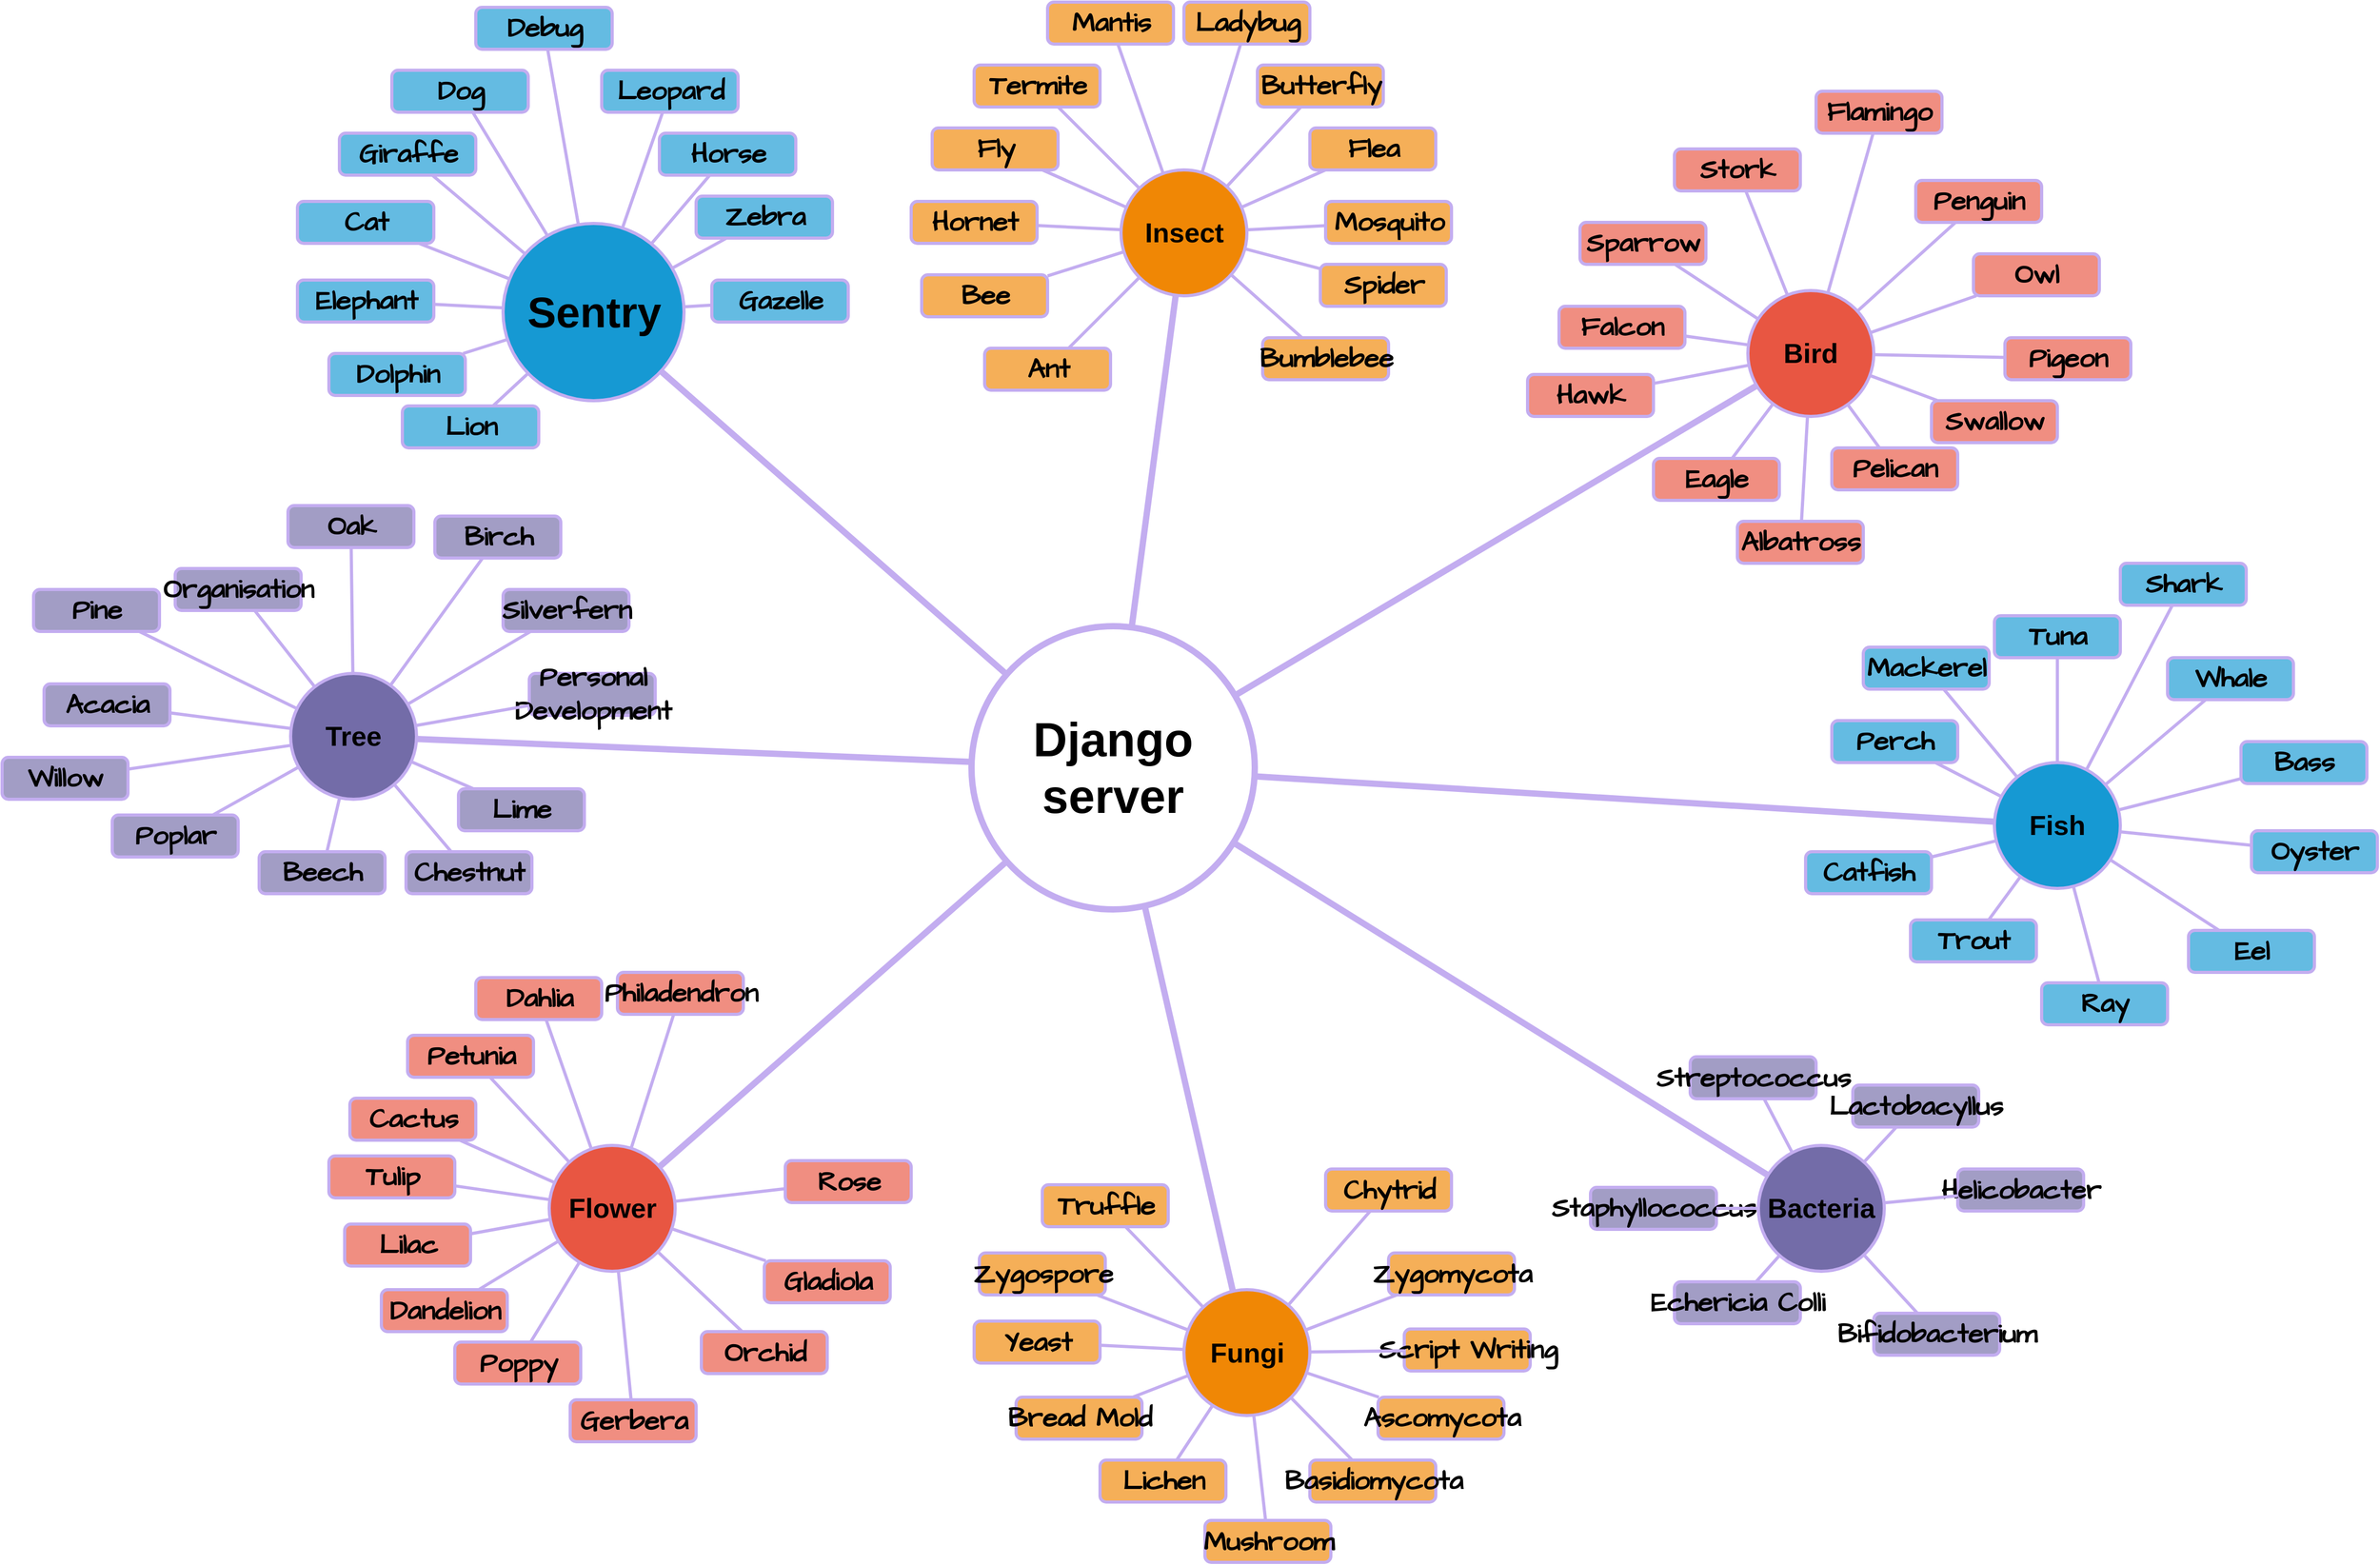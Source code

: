 <mxfile>
    <diagram id="tRPV_GggZQzMLzGLQUaT" name="Page-1">
        <mxGraphModel dx="1812" dy="1064" grid="0" gridSize="10" guides="1" tooltips="1" connect="1" arrows="1" fold="1" page="0" pageScale="1" pageWidth="827" pageHeight="1169" math="0" shadow="0">
            <root>
                <mxCell id="0"/>
                <object label="Sentry &#10;" id="1">
                    <mxCell style="" parent="0"/>
                </object>
                <mxCell id="2" value="&lt;font style=&quot;font-size: 41px;&quot;&gt;Sentry&lt;/font&gt;" style="ellipse;whiteSpace=wrap;html=1;shadow=0;fontFamily=Helvetica;fontSize=26;fontColor=#000000;align=center;strokeWidth=3;fillColor=#1699D3;strokeColor=#C3ADF0;hachureGap=4;fontSource=https%3A%2F%2Ffonts.googleapis.com%2Fcss%3Ffamily%3DArchitects%2BDaughter;fontStyle=1" vertex="1" parent="1">
                    <mxGeometry x="497.5" y="231" width="172.5" height="169" as="geometry"/>
                </mxCell>
                <mxCell id="3" value="Insect" style="ellipse;whiteSpace=wrap;html=1;shadow=0;fontFamily=Helvetica;fontSize=26;fontColor=#000000;align=center;strokeWidth=3;fillColor=#F08705;strokeColor=#C3ADF0;gradientColor=none;hachureGap=4;fontSource=https%3A%2F%2Ffonts.googleapis.com%2Fcss%3Ffamily%3DArchitects%2BDaughter;fontStyle=1" vertex="1" parent="1">
                    <mxGeometry x="1086.5" y="180" width="120" height="120" as="geometry"/>
                </mxCell>
                <mxCell id="4" value="Bird" style="ellipse;whiteSpace=wrap;html=1;shadow=0;fontFamily=Helvetica;fontSize=26;fontColor=#000000;align=center;strokeWidth=3;fillColor=#E85642;strokeColor=#C3ADF0;hachureGap=4;fontSource=https%3A%2F%2Ffonts.googleapis.com%2Fcss%3Ffamily%3DArchitects%2BDaughter;fontStyle=1" vertex="1" parent="1">
                    <mxGeometry x="1684" y="295" width="120" height="120" as="geometry"/>
                </mxCell>
                <mxCell id="5" value="Fish" style="ellipse;whiteSpace=wrap;html=1;shadow=0;fontFamily=Helvetica;fontSize=26;fontColor=#000000;align=center;strokeWidth=3;fillColor=#1699D3;strokeColor=#C3ADF0;hachureGap=4;fontSource=https%3A%2F%2Ffonts.googleapis.com%2Fcss%3Ffamily%3DArchitects%2BDaughter;fontStyle=1" vertex="1" parent="1">
                    <mxGeometry x="1919" y="745" width="120" height="120" as="geometry"/>
                </mxCell>
                <mxCell id="6" value="Bacteria" style="ellipse;whiteSpace=wrap;html=1;shadow=0;fontFamily=Helvetica;fontSize=26;fontColor=#000000;align=center;strokeWidth=3;fillColor=#736ca8;strokeColor=#C3ADF0;hachureGap=4;fontSource=https%3A%2F%2Ffonts.googleapis.com%2Fcss%3Ffamily%3DArchitects%2BDaughter;fontStyle=1" vertex="1" parent="1">
                    <mxGeometry x="1694" y="1110" width="120" height="120" as="geometry"/>
                </mxCell>
                <mxCell id="7" value="Fungi" style="ellipse;whiteSpace=wrap;html=1;shadow=0;fontFamily=Helvetica;fontSize=26;fontColor=#000000;align=center;strokeWidth=3;fillColor=#F08705;strokeColor=#C3ADF0;hachureGap=4;fontSource=https%3A%2F%2Ffonts.googleapis.com%2Fcss%3Ffamily%3DArchitects%2BDaughter;fontStyle=1" vertex="1" parent="1">
                    <mxGeometry x="1146.5" y="1247.5" width="120" height="120" as="geometry"/>
                </mxCell>
                <mxCell id="8" value="Flower" style="ellipse;whiteSpace=wrap;html=1;shadow=0;fontFamily=Helvetica;fontSize=26;fontColor=#000000;align=center;strokeWidth=3;fillColor=#E85642;strokeColor=#C3ADF0;hachureGap=4;fontSource=https%3A%2F%2Ffonts.googleapis.com%2Fcss%3Ffamily%3DArchitects%2BDaughter;fontStyle=1" vertex="1" parent="1">
                    <mxGeometry x="541.5" y="1110" width="120" height="120" as="geometry"/>
                </mxCell>
                <mxCell id="9" value="Ant" style="rounded=1;fillColor=#f5af58;strokeColor=#C3ADF0;strokeWidth=3;shadow=0;html=1;fontColor=#000000;hachureGap=4;fontFamily=Architects Daughter;fontSource=https%3A%2F%2Ffonts.googleapis.com%2Fcss%3Ffamily%3DArchitects%2BDaughter;fontSize=26;fontStyle=1" vertex="1" parent="1">
                    <mxGeometry x="956.5" y="350" width="120" height="40" as="geometry"/>
                </mxCell>
                <mxCell id="10" value="Dolphin" style="rounded=1;fillColor=#64BBE2;strokeColor=#C3ADF0;strokeWidth=3;shadow=0;html=1;fontColor=#000000;hachureGap=4;fontFamily=Architects Daughter;fontSource=https%3A%2F%2Ffonts.googleapis.com%2Fcss%3Ffamily%3DArchitects%2BDaughter;fontSize=26;fontStyle=1" vertex="1" parent="1">
                    <mxGeometry x="331.5" y="355" width="130" height="40" as="geometry"/>
                </mxCell>
                <mxCell id="11" style="endArrow=none;strokeWidth=6;strokeColor=#C3ADF0;html=1;hachureGap=4;fontFamily=Architects Daughter;fontSource=https%3A%2F%2Ffonts.googleapis.com%2Fcss%3Ffamily%3DArchitects%2BDaughter;fontSize=26;shadow=0;fontColor=#000000;fontStyle=1" edge="1" parent="1" source="167" target="2">
                    <mxGeometry relative="1" as="geometry"/>
                </mxCell>
                <mxCell id="12" style="endArrow=none;strokeWidth=6;strokeColor=#C3ADF0;html=1;hachureGap=4;fontFamily=Architects Daughter;fontSource=https%3A%2F%2Ffonts.googleapis.com%2Fcss%3Ffamily%3DArchitects%2BDaughter;fontSize=26;shadow=0;fontColor=#000000;fontStyle=1" edge="1" parent="1" source="167" target="3">
                    <mxGeometry relative="1" as="geometry"/>
                </mxCell>
                <mxCell id="13" style="endArrow=none;strokeWidth=6;strokeColor=#C3ADF0;html=1;hachureGap=4;fontFamily=Architects Daughter;fontSource=https%3A%2F%2Ffonts.googleapis.com%2Fcss%3Ffamily%3DArchitects%2BDaughter;fontSize=26;shadow=0;fontColor=#000000;fontStyle=1" edge="1" parent="1" source="167" target="4">
                    <mxGeometry relative="1" as="geometry"/>
                </mxCell>
                <mxCell id="14" style="endArrow=none;strokeWidth=6;strokeColor=#C3ADF0;html=1;hachureGap=4;fontFamily=Architects Daughter;fontSource=https%3A%2F%2Ffonts.googleapis.com%2Fcss%3Ffamily%3DArchitects%2BDaughter;fontSize=26;shadow=0;fontColor=#000000;fontStyle=1" edge="1" parent="1" source="167" target="5">
                    <mxGeometry relative="1" as="geometry"/>
                </mxCell>
                <mxCell id="15" style="endArrow=none;strokeWidth=6;strokeColor=#C3ADF0;html=1;hachureGap=4;fontFamily=Architects Daughter;fontSource=https%3A%2F%2Ffonts.googleapis.com%2Fcss%3Ffamily%3DArchitects%2BDaughter;fontSize=26;shadow=0;fontColor=#000000;fontStyle=1" edge="1" parent="1" source="167" target="168">
                    <mxGeometry relative="1" as="geometry"/>
                </mxCell>
                <mxCell id="16" style="endArrow=none;strokeWidth=6;strokeColor=#C3ADF0;html=1;hachureGap=4;fontFamily=Architects Daughter;fontSource=https%3A%2F%2Ffonts.googleapis.com%2Fcss%3Ffamily%3DArchitects%2BDaughter;fontSize=26;shadow=0;fontColor=#000000;fontStyle=1" edge="1" parent="1" source="167" target="6">
                    <mxGeometry relative="1" as="geometry"/>
                </mxCell>
                <mxCell id="17" value="" style="edgeStyle=none;endArrow=none;strokeWidth=6;strokeColor=#C3ADF0;html=1;hachureGap=4;fontFamily=Architects Daughter;fontSource=https%3A%2F%2Ffonts.googleapis.com%2Fcss%3Ffamily%3DArchitects%2BDaughter;fontSize=26;shadow=0;fontColor=#000000;fontStyle=1" edge="1" parent="1" source="167" target="7">
                    <mxGeometry x="164" y="165" width="100" height="100" as="geometry">
                        <mxPoint x="164" y="265" as="sourcePoint"/>
                        <mxPoint x="264" y="165" as="targetPoint"/>
                    </mxGeometry>
                </mxCell>
                <mxCell id="18" value="" style="edgeStyle=none;endArrow=none;strokeWidth=6;strokeColor=#C3ADF0;html=1;hachureGap=4;fontFamily=Architects Daughter;fontSource=https%3A%2F%2Ffonts.googleapis.com%2Fcss%3Ffamily%3DArchitects%2BDaughter;fontSize=26;shadow=0;fontColor=#000000;fontStyle=1" edge="1" parent="1" source="167" target="8">
                    <mxGeometry x="164" y="165" width="100" height="100" as="geometry">
                        <mxPoint x="164" y="265" as="sourcePoint"/>
                        <mxPoint x="264" y="165" as="targetPoint"/>
                    </mxGeometry>
                </mxCell>
                <mxCell id="19" value="Lion" style="rounded=1;fillColor=#64BBE2;strokeColor=#C3ADF0;strokeWidth=3;shadow=0;html=1;fontColor=#000000;hachureGap=4;fontFamily=Architects Daughter;fontSource=https%3A%2F%2Ffonts.googleapis.com%2Fcss%3Ffamily%3DArchitects%2BDaughter;fontSize=26;fontStyle=1" vertex="1" parent="1">
                    <mxGeometry x="401.5" y="405" width="130" height="40" as="geometry"/>
                </mxCell>
                <mxCell id="20" value="Elephant" style="rounded=1;fillColor=#64BBE2;strokeColor=#C3ADF0;strokeWidth=3;shadow=0;html=1;fontColor=#000000;hachureGap=4;fontFamily=Architects Daughter;fontSource=https%3A%2F%2Ffonts.googleapis.com%2Fcss%3Ffamily%3DArchitects%2BDaughter;fontSize=26;fontStyle=1" vertex="1" parent="1">
                    <mxGeometry x="301.5" y="285" width="130" height="40" as="geometry"/>
                </mxCell>
                <mxCell id="21" value="Cat" style="rounded=1;fillColor=#64BBE2;strokeColor=#C3ADF0;strokeWidth=3;shadow=0;html=1;fontColor=#000000;hachureGap=4;fontFamily=Architects Daughter;fontSource=https%3A%2F%2Ffonts.googleapis.com%2Fcss%3Ffamily%3DArchitects%2BDaughter;fontSize=26;fontStyle=1" vertex="1" parent="1">
                    <mxGeometry x="301.5" y="210" width="130" height="40" as="geometry"/>
                </mxCell>
                <mxCell id="22" value="Giraffe" style="rounded=1;fillColor=#64BBE2;strokeColor=#C3ADF0;strokeWidth=3;shadow=0;html=1;fontColor=#000000;hachureGap=4;fontFamily=Architects Daughter;fontSource=https%3A%2F%2Ffonts.googleapis.com%2Fcss%3Ffamily%3DArchitects%2BDaughter;fontSize=26;fontStyle=1" vertex="1" parent="1">
                    <mxGeometry x="341.5" y="145" width="130" height="40" as="geometry"/>
                </mxCell>
                <mxCell id="23" value="Dog" style="rounded=1;fillColor=#64BBE2;strokeColor=#C3ADF0;strokeWidth=3;shadow=0;html=1;fontColor=#000000;hachureGap=4;fontFamily=Architects Daughter;fontSource=https%3A%2F%2Ffonts.googleapis.com%2Fcss%3Ffamily%3DArchitects%2BDaughter;fontSize=26;fontStyle=1" vertex="1" parent="1">
                    <mxGeometry x="391.5" y="85" width="130" height="40" as="geometry"/>
                </mxCell>
                <mxCell id="24" value="Debug" style="rounded=1;fillColor=#64BBE2;strokeColor=#C3ADF0;strokeWidth=3;shadow=0;html=1;fontColor=#000000;hachureGap=4;fontFamily=Architects Daughter;fontSource=https%3A%2F%2Ffonts.googleapis.com%2Fcss%3Ffamily%3DArchitects%2BDaughter;fontSize=26;fontStyle=1" vertex="1" parent="1">
                    <mxGeometry x="471.5" y="25" width="130" height="40" as="geometry"/>
                </mxCell>
                <mxCell id="25" value="Leopard" style="rounded=1;fillColor=#64BBE2;strokeColor=#C3ADF0;strokeWidth=3;shadow=0;html=1;fontColor=#000000;hachureGap=4;fontFamily=Architects Daughter;fontSource=https%3A%2F%2Ffonts.googleapis.com%2Fcss%3Ffamily%3DArchitects%2BDaughter;fontSize=26;fontStyle=1" vertex="1" parent="1">
                    <mxGeometry x="591.5" y="85" width="130" height="40" as="geometry"/>
                </mxCell>
                <mxCell id="26" value="Horse" style="rounded=1;fillColor=#64BBE2;strokeColor=#C3ADF0;strokeWidth=3;shadow=0;html=1;fontColor=#000000;hachureGap=4;fontFamily=Architects Daughter;fontSource=https%3A%2F%2Ffonts.googleapis.com%2Fcss%3Ffamily%3DArchitects%2BDaughter;fontSize=26;fontStyle=1" vertex="1" parent="1">
                    <mxGeometry x="646.5" y="145" width="130" height="40" as="geometry"/>
                </mxCell>
                <mxCell id="27" value="Zebra" style="rounded=1;fillColor=#64BBE2;strokeColor=#C3ADF0;strokeWidth=3;shadow=0;html=1;fontColor=#000000;hachureGap=4;fontFamily=Architects Daughter;fontSource=https%3A%2F%2Ffonts.googleapis.com%2Fcss%3Ffamily%3DArchitects%2BDaughter;fontSize=26;fontStyle=1" vertex="1" parent="1">
                    <mxGeometry x="681.5" y="205" width="130" height="40" as="geometry"/>
                </mxCell>
                <mxCell id="28" value="Gazelle" style="rounded=1;fillColor=#64BBE2;strokeColor=#C3ADF0;strokeWidth=3;shadow=0;html=1;fontColor=#000000;hachureGap=4;fontFamily=Architects Daughter;fontSource=https%3A%2F%2Ffonts.googleapis.com%2Fcss%3Ffamily%3DArchitects%2BDaughter;fontSize=26;fontStyle=1" vertex="1" parent="1">
                    <mxGeometry x="696.5" y="285" width="130" height="40" as="geometry"/>
                </mxCell>
                <mxCell id="29" value="" style="edgeStyle=none;endArrow=none;strokeWidth=3;strokeColor=#C3ADF0;html=1;hachureGap=4;fontFamily=Architects Daughter;fontSource=https%3A%2F%2Ffonts.googleapis.com%2Fcss%3Ffamily%3DArchitects%2BDaughter;fontSize=26;shadow=0;fontColor=#000000;fontStyle=1" edge="1" parent="1" source="2" target="28">
                    <mxGeometry x="-238.5" y="-5" width="100" height="100" as="geometry">
                        <mxPoint x="-238.5" y="95" as="sourcePoint"/>
                        <mxPoint x="-138.5" y="-5" as="targetPoint"/>
                    </mxGeometry>
                </mxCell>
                <mxCell id="30" value="" style="edgeStyle=none;endArrow=none;strokeWidth=3;strokeColor=#C3ADF0;html=1;hachureGap=4;fontFamily=Architects Daughter;fontSource=https%3A%2F%2Ffonts.googleapis.com%2Fcss%3Ffamily%3DArchitects%2BDaughter;fontSize=26;shadow=0;fontColor=#000000;fontStyle=1" edge="1" parent="1" source="2" target="19">
                    <mxGeometry x="-238.5" y="-5" width="100" height="100" as="geometry">
                        <mxPoint x="-238.5" y="95" as="sourcePoint"/>
                        <mxPoint x="-138.5" y="-5" as="targetPoint"/>
                    </mxGeometry>
                </mxCell>
                <mxCell id="31" value="" style="edgeStyle=none;endArrow=none;strokeWidth=3;strokeColor=#C3ADF0;html=1;hachureGap=4;fontFamily=Architects Daughter;fontSource=https%3A%2F%2Ffonts.googleapis.com%2Fcss%3Ffamily%3DArchitects%2BDaughter;fontSize=26;shadow=0;fontColor=#000000;fontStyle=1" edge="1" parent="1" source="2" target="10">
                    <mxGeometry x="-238.5" y="-5" width="100" height="100" as="geometry">
                        <mxPoint x="-238.5" y="95" as="sourcePoint"/>
                        <mxPoint x="-138.5" y="-5" as="targetPoint"/>
                    </mxGeometry>
                </mxCell>
                <mxCell id="32" value="" style="edgeStyle=none;endArrow=none;strokeWidth=3;strokeColor=#C3ADF0;html=1;hachureGap=4;fontFamily=Architects Daughter;fontSource=https%3A%2F%2Ffonts.googleapis.com%2Fcss%3Ffamily%3DArchitects%2BDaughter;fontSize=26;shadow=0;fontColor=#000000;fontStyle=1" edge="1" parent="1" source="2" target="20">
                    <mxGeometry x="-238.5" y="-5" width="100" height="100" as="geometry">
                        <mxPoint x="-238.5" y="95" as="sourcePoint"/>
                        <mxPoint x="-138.5" y="-5" as="targetPoint"/>
                    </mxGeometry>
                </mxCell>
                <mxCell id="33" value="" style="edgeStyle=none;endArrow=none;strokeWidth=3;strokeColor=#C3ADF0;html=1;hachureGap=4;fontFamily=Architects Daughter;fontSource=https%3A%2F%2Ffonts.googleapis.com%2Fcss%3Ffamily%3DArchitects%2BDaughter;fontSize=26;shadow=0;fontColor=#000000;fontStyle=1" edge="1" parent="1" source="2" target="21">
                    <mxGeometry x="-238.5" y="-5" width="100" height="100" as="geometry">
                        <mxPoint x="-238.5" y="95" as="sourcePoint"/>
                        <mxPoint x="-138.5" y="-5" as="targetPoint"/>
                    </mxGeometry>
                </mxCell>
                <mxCell id="34" value="" style="edgeStyle=none;endArrow=none;strokeWidth=3;strokeColor=#C3ADF0;html=1;hachureGap=4;fontFamily=Architects Daughter;fontSource=https%3A%2F%2Ffonts.googleapis.com%2Fcss%3Ffamily%3DArchitects%2BDaughter;fontSize=26;shadow=0;fontColor=#000000;fontStyle=1" edge="1" parent="1" source="2" target="22">
                    <mxGeometry x="-238.5" y="-5" width="100" height="100" as="geometry">
                        <mxPoint x="-238.5" y="95" as="sourcePoint"/>
                        <mxPoint x="-138.5" y="-5" as="targetPoint"/>
                    </mxGeometry>
                </mxCell>
                <mxCell id="35" value="" style="edgeStyle=none;endArrow=none;strokeWidth=3;strokeColor=#C3ADF0;html=1;hachureGap=4;fontFamily=Architects Daughter;fontSource=https%3A%2F%2Ffonts.googleapis.com%2Fcss%3Ffamily%3DArchitects%2BDaughter;fontSize=26;shadow=0;fontColor=#000000;fontStyle=1" edge="1" parent="1" source="2" target="23">
                    <mxGeometry x="-238.5" y="-5" width="100" height="100" as="geometry">
                        <mxPoint x="-238.5" y="95" as="sourcePoint"/>
                        <mxPoint x="-138.5" y="-5" as="targetPoint"/>
                    </mxGeometry>
                </mxCell>
                <mxCell id="36" value="" style="edgeStyle=none;endArrow=none;strokeWidth=3;strokeColor=#C3ADF0;html=1;hachureGap=4;fontFamily=Architects Daughter;fontSource=https%3A%2F%2Ffonts.googleapis.com%2Fcss%3Ffamily%3DArchitects%2BDaughter;fontSize=26;shadow=0;fontColor=#000000;fontStyle=1" edge="1" parent="1" source="2" target="24">
                    <mxGeometry x="-238.5" y="-5" width="100" height="100" as="geometry">
                        <mxPoint x="-238.5" y="95" as="sourcePoint"/>
                        <mxPoint x="-138.5" y="-5" as="targetPoint"/>
                    </mxGeometry>
                </mxCell>
                <mxCell id="37" value="" style="edgeStyle=none;endArrow=none;strokeWidth=3;strokeColor=#C3ADF0;html=1;hachureGap=4;fontFamily=Architects Daughter;fontSource=https%3A%2F%2Ffonts.googleapis.com%2Fcss%3Ffamily%3DArchitects%2BDaughter;fontSize=26;shadow=0;fontColor=#000000;fontStyle=1" edge="1" parent="1" source="2" target="25">
                    <mxGeometry x="-238.5" y="-5" width="100" height="100" as="geometry">
                        <mxPoint x="-238.5" y="95" as="sourcePoint"/>
                        <mxPoint x="-138.5" y="-5" as="targetPoint"/>
                    </mxGeometry>
                </mxCell>
                <mxCell id="38" value="" style="edgeStyle=none;endArrow=none;strokeWidth=3;strokeColor=#C3ADF0;html=1;hachureGap=4;fontFamily=Architects Daughter;fontSource=https%3A%2F%2Ffonts.googleapis.com%2Fcss%3Ffamily%3DArchitects%2BDaughter;fontSize=26;shadow=0;fontColor=#000000;fontStyle=1" edge="1" parent="1" source="2" target="26">
                    <mxGeometry x="-238.5" y="-5" width="100" height="100" as="geometry">
                        <mxPoint x="-238.5" y="95" as="sourcePoint"/>
                        <mxPoint x="-138.5" y="-5" as="targetPoint"/>
                    </mxGeometry>
                </mxCell>
                <mxCell id="39" value="" style="edgeStyle=none;endArrow=none;strokeWidth=3;strokeColor=#C3ADF0;html=1;hachureGap=4;fontFamily=Architects Daughter;fontSource=https%3A%2F%2Ffonts.googleapis.com%2Fcss%3Ffamily%3DArchitects%2BDaughter;fontSize=26;shadow=0;fontColor=#000000;fontStyle=1" edge="1" parent="1" source="2" target="27">
                    <mxGeometry x="-238.5" y="-5" width="100" height="100" as="geometry">
                        <mxPoint x="-238.5" y="95" as="sourcePoint"/>
                        <mxPoint x="-138.5" y="-5" as="targetPoint"/>
                    </mxGeometry>
                </mxCell>
                <mxCell id="40" value="Bee" style="rounded=1;fillColor=#f5af58;strokeColor=#C3ADF0;strokeWidth=3;shadow=0;html=1;fontColor=#000000;hachureGap=4;fontFamily=Architects Daughter;fontSource=https%3A%2F%2Ffonts.googleapis.com%2Fcss%3Ffamily%3DArchitects%2BDaughter;fontSize=26;fontStyle=1" vertex="1" parent="1">
                    <mxGeometry x="896.5" y="280" width="120" height="40" as="geometry"/>
                </mxCell>
                <mxCell id="41" value="Hornet" style="rounded=1;fillColor=#f5af58;strokeColor=#C3ADF0;strokeWidth=3;shadow=0;html=1;fontColor=#000000;hachureGap=4;fontFamily=Architects Daughter;fontSource=https%3A%2F%2Ffonts.googleapis.com%2Fcss%3Ffamily%3DArchitects%2BDaughter;fontSize=26;fontStyle=1" vertex="1" parent="1">
                    <mxGeometry x="886.5" y="210" width="120" height="40" as="geometry"/>
                </mxCell>
                <mxCell id="42" value="Fly" style="rounded=1;fillColor=#f5af58;strokeColor=#C3ADF0;strokeWidth=3;shadow=0;html=1;fontColor=#000000;hachureGap=4;fontFamily=Architects Daughter;fontSource=https%3A%2F%2Ffonts.googleapis.com%2Fcss%3Ffamily%3DArchitects%2BDaughter;fontSize=26;fontStyle=1" vertex="1" parent="1">
                    <mxGeometry x="906.5" y="140" width="120" height="40" as="geometry"/>
                </mxCell>
                <mxCell id="43" value="Termite" style="rounded=1;fillColor=#f5af58;strokeColor=#C3ADF0;strokeWidth=3;shadow=0;html=1;fontColor=#000000;hachureGap=4;fontFamily=Architects Daughter;fontSource=https%3A%2F%2Ffonts.googleapis.com%2Fcss%3Ffamily%3DArchitects%2BDaughter;fontSize=26;fontStyle=1" vertex="1" parent="1">
                    <mxGeometry x="946.5" y="80" width="120" height="40" as="geometry"/>
                </mxCell>
                <mxCell id="44" value="Mantis" style="rounded=1;fillColor=#f5af58;strokeColor=#C3ADF0;strokeWidth=3;shadow=0;html=1;fontColor=#000000;hachureGap=4;fontFamily=Architects Daughter;fontSource=https%3A%2F%2Ffonts.googleapis.com%2Fcss%3Ffamily%3DArchitects%2BDaughter;fontSize=26;fontStyle=1" vertex="1" parent="1">
                    <mxGeometry x="1016.5" y="20" width="120" height="40" as="geometry"/>
                </mxCell>
                <mxCell id="45" value="Ladybug" style="rounded=1;fillColor=#f5af58;strokeColor=#C3ADF0;strokeWidth=3;shadow=0;html=1;fontColor=#000000;hachureGap=4;fontFamily=Architects Daughter;fontSource=https%3A%2F%2Ffonts.googleapis.com%2Fcss%3Ffamily%3DArchitects%2BDaughter;fontSize=26;fontStyle=1" vertex="1" parent="1">
                    <mxGeometry x="1146.5" y="20" width="120" height="40" as="geometry"/>
                </mxCell>
                <mxCell id="46" value="Butterfly" style="rounded=1;fillColor=#f5af58;strokeColor=#C3ADF0;strokeWidth=3;shadow=0;html=1;fontColor=#000000;hachureGap=4;fontFamily=Architects Daughter;fontSource=https%3A%2F%2Ffonts.googleapis.com%2Fcss%3Ffamily%3DArchitects%2BDaughter;fontSize=26;fontStyle=1" vertex="1" parent="1">
                    <mxGeometry x="1216.5" y="80" width="120" height="40" as="geometry"/>
                </mxCell>
                <mxCell id="47" value="Flea" style="rounded=1;fillColor=#f5af58;strokeColor=#C3ADF0;strokeWidth=3;shadow=0;html=1;fontColor=#000000;hachureGap=4;fontFamily=Architects Daughter;fontSource=https%3A%2F%2Ffonts.googleapis.com%2Fcss%3Ffamily%3DArchitects%2BDaughter;fontSize=26;fontStyle=1" vertex="1" parent="1">
                    <mxGeometry x="1266.5" y="140" width="120" height="40" as="geometry"/>
                </mxCell>
                <mxCell id="48" value="Mosquito" style="rounded=1;fillColor=#f5af58;strokeColor=#C3ADF0;strokeWidth=3;shadow=0;html=1;fontColor=#000000;hachureGap=4;fontFamily=Architects Daughter;fontSource=https%3A%2F%2Ffonts.googleapis.com%2Fcss%3Ffamily%3DArchitects%2BDaughter;fontSize=26;fontStyle=1" vertex="1" parent="1">
                    <mxGeometry x="1281.5" y="210" width="120" height="40" as="geometry"/>
                </mxCell>
                <mxCell id="49" value="Spider" style="rounded=1;fillColor=#f5af58;strokeColor=#C3ADF0;strokeWidth=3;shadow=0;html=1;fontColor=#000000;hachureGap=4;fontFamily=Architects Daughter;fontSource=https%3A%2F%2Ffonts.googleapis.com%2Fcss%3Ffamily%3DArchitects%2BDaughter;fontSize=26;fontStyle=1" vertex="1" parent="1">
                    <mxGeometry x="1276.5" y="270" width="120" height="40" as="geometry"/>
                </mxCell>
                <mxCell id="50" value="Bumblebee" style="rounded=1;fillColor=#f5af58;strokeColor=#C3ADF0;strokeWidth=3;shadow=0;html=1;fontColor=#000000;hachureGap=4;fontFamily=Architects Daughter;fontSource=https%3A%2F%2Ffonts.googleapis.com%2Fcss%3Ffamily%3DArchitects%2BDaughter;fontSize=26;fontStyle=1" vertex="1" parent="1">
                    <mxGeometry x="1221.5" y="340" width="120" height="40" as="geometry"/>
                </mxCell>
                <mxCell id="51" value="" style="edgeStyle=none;endArrow=none;strokeWidth=3;strokeColor=#C3ADF0;html=1;hachureGap=4;fontFamily=Architects Daughter;fontSource=https%3A%2F%2Ffonts.googleapis.com%2Fcss%3Ffamily%3DArchitects%2BDaughter;fontSize=26;shadow=0;fontColor=#000000;fontStyle=1" edge="1" parent="1" source="3" target="9">
                    <mxGeometry x="-13.5" y="-40" width="100" height="100" as="geometry">
                        <mxPoint x="-13.5" y="60" as="sourcePoint"/>
                        <mxPoint x="86.5" y="-40" as="targetPoint"/>
                    </mxGeometry>
                </mxCell>
                <mxCell id="52" value="" style="edgeStyle=none;endArrow=none;strokeWidth=3;strokeColor=#C3ADF0;html=1;hachureGap=4;fontFamily=Architects Daughter;fontSource=https%3A%2F%2Ffonts.googleapis.com%2Fcss%3Ffamily%3DArchitects%2BDaughter;fontSize=26;shadow=0;fontColor=#000000;fontStyle=1" edge="1" parent="1" source="3" target="40">
                    <mxGeometry x="-13.5" y="-40" width="100" height="100" as="geometry">
                        <mxPoint x="-13.5" y="60" as="sourcePoint"/>
                        <mxPoint x="86.5" y="-40" as="targetPoint"/>
                    </mxGeometry>
                </mxCell>
                <mxCell id="53" value="" style="edgeStyle=none;endArrow=none;strokeWidth=3;strokeColor=#C3ADF0;html=1;hachureGap=4;fontFamily=Architects Daughter;fontSource=https%3A%2F%2Ffonts.googleapis.com%2Fcss%3Ffamily%3DArchitects%2BDaughter;fontSize=26;shadow=0;fontColor=#000000;fontStyle=1" edge="1" parent="1" source="3" target="41">
                    <mxGeometry x="-13.5" y="-40" width="100" height="100" as="geometry">
                        <mxPoint x="-13.5" y="60" as="sourcePoint"/>
                        <mxPoint x="86.5" y="-40" as="targetPoint"/>
                    </mxGeometry>
                </mxCell>
                <mxCell id="54" value="" style="edgeStyle=none;endArrow=none;strokeWidth=3;strokeColor=#C3ADF0;html=1;hachureGap=4;fontFamily=Architects Daughter;fontSource=https%3A%2F%2Ffonts.googleapis.com%2Fcss%3Ffamily%3DArchitects%2BDaughter;fontSize=26;shadow=0;fontColor=#000000;fontStyle=1" edge="1" parent="1" source="3" target="42">
                    <mxGeometry x="-13.5" y="-40" width="100" height="100" as="geometry">
                        <mxPoint x="-13.5" y="60" as="sourcePoint"/>
                        <mxPoint x="86.5" y="-40" as="targetPoint"/>
                    </mxGeometry>
                </mxCell>
                <mxCell id="55" value="" style="edgeStyle=none;endArrow=none;strokeWidth=3;strokeColor=#C3ADF0;html=1;hachureGap=4;fontFamily=Architects Daughter;fontSource=https%3A%2F%2Ffonts.googleapis.com%2Fcss%3Ffamily%3DArchitects%2BDaughter;fontSize=26;shadow=0;fontColor=#000000;fontStyle=1" edge="1" parent="1" source="3" target="43">
                    <mxGeometry x="-13.5" y="-40" width="100" height="100" as="geometry">
                        <mxPoint x="-13.5" y="60" as="sourcePoint"/>
                        <mxPoint x="86.5" y="-40" as="targetPoint"/>
                    </mxGeometry>
                </mxCell>
                <mxCell id="56" value="" style="edgeStyle=none;endArrow=none;strokeWidth=3;strokeColor=#C3ADF0;html=1;hachureGap=4;fontFamily=Architects Daughter;fontSource=https%3A%2F%2Ffonts.googleapis.com%2Fcss%3Ffamily%3DArchitects%2BDaughter;fontSize=26;shadow=0;fontColor=#000000;fontStyle=1" edge="1" parent="1" source="3" target="44">
                    <mxGeometry x="-13.5" y="-40" width="100" height="100" as="geometry">
                        <mxPoint x="-13.5" y="60" as="sourcePoint"/>
                        <mxPoint x="86.5" y="-40" as="targetPoint"/>
                    </mxGeometry>
                </mxCell>
                <mxCell id="57" value="" style="edgeStyle=none;endArrow=none;strokeWidth=3;strokeColor=#C3ADF0;html=1;hachureGap=4;fontFamily=Architects Daughter;fontSource=https%3A%2F%2Ffonts.googleapis.com%2Fcss%3Ffamily%3DArchitects%2BDaughter;fontSize=26;shadow=0;fontColor=#000000;fontStyle=1" edge="1" parent="1" source="3" target="45">
                    <mxGeometry x="-13.5" y="-40" width="100" height="100" as="geometry">
                        <mxPoint x="-13.5" y="60" as="sourcePoint"/>
                        <mxPoint x="86.5" y="-40" as="targetPoint"/>
                    </mxGeometry>
                </mxCell>
                <mxCell id="58" value="" style="edgeStyle=none;endArrow=none;strokeWidth=3;strokeColor=#C3ADF0;html=1;hachureGap=4;fontFamily=Architects Daughter;fontSource=https%3A%2F%2Ffonts.googleapis.com%2Fcss%3Ffamily%3DArchitects%2BDaughter;fontSize=26;shadow=0;fontColor=#000000;fontStyle=1" edge="1" parent="1" source="3" target="46">
                    <mxGeometry x="-13.5" y="-40" width="100" height="100" as="geometry">
                        <mxPoint x="-13.5" y="60" as="sourcePoint"/>
                        <mxPoint x="86.5" y="-40" as="targetPoint"/>
                    </mxGeometry>
                </mxCell>
                <mxCell id="59" value="" style="edgeStyle=none;endArrow=none;strokeWidth=3;strokeColor=#C3ADF0;html=1;hachureGap=4;fontFamily=Architects Daughter;fontSource=https%3A%2F%2Ffonts.googleapis.com%2Fcss%3Ffamily%3DArchitects%2BDaughter;fontSize=26;shadow=0;fontColor=#000000;fontStyle=1" edge="1" parent="1" source="3" target="47">
                    <mxGeometry x="-13.5" y="-40" width="100" height="100" as="geometry">
                        <mxPoint x="-13.5" y="60" as="sourcePoint"/>
                        <mxPoint x="86.5" y="-40" as="targetPoint"/>
                    </mxGeometry>
                </mxCell>
                <mxCell id="60" value="" style="edgeStyle=none;endArrow=none;strokeWidth=3;strokeColor=#C3ADF0;html=1;hachureGap=4;fontFamily=Architects Daughter;fontSource=https%3A%2F%2Ffonts.googleapis.com%2Fcss%3Ffamily%3DArchitects%2BDaughter;fontSize=26;shadow=0;fontColor=#000000;fontStyle=1" edge="1" parent="1" source="3" target="48">
                    <mxGeometry x="-13.5" y="-40" width="100" height="100" as="geometry">
                        <mxPoint x="-13.5" y="60" as="sourcePoint"/>
                        <mxPoint x="86.5" y="-40" as="targetPoint"/>
                    </mxGeometry>
                </mxCell>
                <mxCell id="61" value="" style="edgeStyle=none;endArrow=none;strokeWidth=3;strokeColor=#C3ADF0;html=1;hachureGap=4;fontFamily=Architects Daughter;fontSource=https%3A%2F%2Ffonts.googleapis.com%2Fcss%3Ffamily%3DArchitects%2BDaughter;fontSize=26;shadow=0;fontColor=#000000;fontStyle=1" edge="1" parent="1" source="3" target="49">
                    <mxGeometry x="-13.5" y="-40" width="100" height="100" as="geometry">
                        <mxPoint x="-13.5" y="60" as="sourcePoint"/>
                        <mxPoint x="86.5" y="-40" as="targetPoint"/>
                    </mxGeometry>
                </mxCell>
                <mxCell id="62" value="" style="edgeStyle=none;endArrow=none;strokeWidth=3;strokeColor=#C3ADF0;html=1;hachureGap=4;fontFamily=Architects Daughter;fontSource=https%3A%2F%2Ffonts.googleapis.com%2Fcss%3Ffamily%3DArchitects%2BDaughter;fontSize=26;shadow=0;fontColor=#000000;fontStyle=1" edge="1" parent="1" source="3" target="50">
                    <mxGeometry x="-13.5" y="-40" width="100" height="100" as="geometry">
                        <mxPoint x="-13.5" y="60" as="sourcePoint"/>
                        <mxPoint x="86.5" y="-40" as="targetPoint"/>
                    </mxGeometry>
                </mxCell>
                <mxCell id="63" value="Eagle" style="rounded=1;fillColor=#f08e81;strokeColor=#C3ADF0;strokeWidth=3;shadow=0;html=1;fontColor=#000000;hachureGap=4;fontFamily=Architects Daughter;fontSource=https%3A%2F%2Ffonts.googleapis.com%2Fcss%3Ffamily%3DArchitects%2BDaughter;fontSize=26;fontStyle=1" vertex="1" parent="1">
                    <mxGeometry x="1594" y="455" width="120" height="40" as="geometry"/>
                </mxCell>
                <mxCell id="64" value="Pigeon" style="rounded=1;fillColor=#f08e81;strokeColor=#C3ADF0;strokeWidth=3;shadow=0;html=1;fontColor=#000000;hachureGap=4;fontFamily=Architects Daughter;fontSource=https%3A%2F%2Ffonts.googleapis.com%2Fcss%3Ffamily%3DArchitects%2BDaughter;fontSize=26;fontStyle=1" vertex="1" parent="1">
                    <mxGeometry x="1929" y="340" width="120" height="40" as="geometry"/>
                </mxCell>
                <mxCell id="65" value="Hawk" style="rounded=1;fillColor=#f08e81;strokeColor=#C3ADF0;strokeWidth=3;shadow=0;html=1;fontColor=#000000;hachureGap=4;fontFamily=Architects Daughter;fontSource=https%3A%2F%2Ffonts.googleapis.com%2Fcss%3Ffamily%3DArchitects%2BDaughter;fontSize=26;fontStyle=1" vertex="1" parent="1">
                    <mxGeometry x="1474" y="375" width="120" height="40" as="geometry"/>
                </mxCell>
                <mxCell id="66" value="Falcon" style="rounded=1;fillColor=#f08e81;strokeColor=#C3ADF0;strokeWidth=3;shadow=0;html=1;fontColor=#000000;hachureGap=4;fontFamily=Architects Daughter;fontSource=https%3A%2F%2Ffonts.googleapis.com%2Fcss%3Ffamily%3DArchitects%2BDaughter;fontSize=26;fontStyle=1" vertex="1" parent="1">
                    <mxGeometry x="1504" y="310" width="120" height="40" as="geometry"/>
                </mxCell>
                <mxCell id="67" value="Sparrow" style="rounded=1;fillColor=#f08e81;strokeColor=#C3ADF0;strokeWidth=3;shadow=0;html=1;fontColor=#000000;hachureGap=4;fontFamily=Architects Daughter;fontSource=https%3A%2F%2Ffonts.googleapis.com%2Fcss%3Ffamily%3DArchitects%2BDaughter;fontSize=26;fontStyle=1" vertex="1" parent="1">
                    <mxGeometry x="1524" y="230" width="120" height="40" as="geometry"/>
                </mxCell>
                <mxCell id="68" value="Stork" style="rounded=1;fillColor=#f08e81;strokeColor=#C3ADF0;strokeWidth=3;shadow=0;html=1;fontColor=#000000;hachureGap=4;fontFamily=Architects Daughter;fontSource=https%3A%2F%2Ffonts.googleapis.com%2Fcss%3Ffamily%3DArchitects%2BDaughter;fontSize=26;fontStyle=1" vertex="1" parent="1">
                    <mxGeometry x="1614" y="160" width="120" height="40" as="geometry"/>
                </mxCell>
                <mxCell id="69" value="Flamingo" style="rounded=1;fillColor=#f08e81;strokeColor=#C3ADF0;strokeWidth=3;shadow=0;html=1;fontColor=#000000;hachureGap=4;fontFamily=Architects Daughter;fontSource=https%3A%2F%2Ffonts.googleapis.com%2Fcss%3Ffamily%3DArchitects%2BDaughter;fontSize=26;fontStyle=1" vertex="1" parent="1">
                    <mxGeometry x="1749" y="105" width="120" height="40" as="geometry"/>
                </mxCell>
                <mxCell id="70" value="Penguin" style="rounded=1;fillColor=#f08e81;strokeColor=#C3ADF0;strokeWidth=3;shadow=0;html=1;fontColor=#000000;hachureGap=4;fontFamily=Architects Daughter;fontSource=https%3A%2F%2Ffonts.googleapis.com%2Fcss%3Ffamily%3DArchitects%2BDaughter;fontSize=26;fontStyle=1" vertex="1" parent="1">
                    <mxGeometry x="1844" y="190" width="120" height="40" as="geometry"/>
                </mxCell>
                <mxCell id="71" value="Owl" style="rounded=1;fillColor=#f08e81;strokeColor=#C3ADF0;strokeWidth=3;shadow=0;html=1;fontColor=#000000;hachureGap=4;fontFamily=Architects Daughter;fontSource=https%3A%2F%2Ffonts.googleapis.com%2Fcss%3Ffamily%3DArchitects%2BDaughter;fontSize=26;fontStyle=1" vertex="1" parent="1">
                    <mxGeometry x="1899" y="260" width="120" height="40" as="geometry"/>
                </mxCell>
                <mxCell id="72" value="Albatross" style="rounded=1;fillColor=#f08e81;strokeColor=#C3ADF0;strokeWidth=3;shadow=0;html=1;fontColor=#000000;hachureGap=4;fontFamily=Architects Daughter;fontSource=https%3A%2F%2Ffonts.googleapis.com%2Fcss%3Ffamily%3DArchitects%2BDaughter;fontSize=26;fontStyle=1" vertex="1" parent="1">
                    <mxGeometry x="1674" y="515" width="120" height="40" as="geometry"/>
                </mxCell>
                <mxCell id="73" value="Pelican" style="rounded=1;fillColor=#f08e81;strokeColor=#C3ADF0;strokeWidth=3;shadow=0;html=1;fontColor=#000000;hachureGap=4;fontFamily=Architects Daughter;fontSource=https%3A%2F%2Ffonts.googleapis.com%2Fcss%3Ffamily%3DArchitects%2BDaughter;fontSize=26;fontStyle=1" vertex="1" parent="1">
                    <mxGeometry x="1764" y="445" width="120" height="40" as="geometry"/>
                </mxCell>
                <mxCell id="74" value="Swallow" style="rounded=1;fillColor=#f08e81;strokeColor=#C3ADF0;strokeWidth=3;shadow=0;html=1;fontColor=#000000;hachureGap=4;fontFamily=Architects Daughter;fontSource=https%3A%2F%2Ffonts.googleapis.com%2Fcss%3Ffamily%3DArchitects%2BDaughter;fontSize=26;fontStyle=1" vertex="1" parent="1">
                    <mxGeometry x="1859" y="400" width="120" height="40" as="geometry"/>
                </mxCell>
                <mxCell id="75" value="" style="edgeStyle=none;endArrow=none;strokeWidth=3;strokeColor=#C3ADF0;html=1;hachureGap=4;fontFamily=Architects Daughter;fontSource=https%3A%2F%2Ffonts.googleapis.com%2Fcss%3Ffamily%3DArchitects%2BDaughter;fontSize=26;shadow=0;fontColor=#000000;fontStyle=1" edge="1" parent="1" source="4" target="63">
                    <mxGeometry x="14" y="45" width="100" height="100" as="geometry">
                        <mxPoint x="14" y="145" as="sourcePoint"/>
                        <mxPoint x="114" y="45" as="targetPoint"/>
                    </mxGeometry>
                </mxCell>
                <mxCell id="76" value="" style="edgeStyle=none;endArrow=none;strokeWidth=3;strokeColor=#C3ADF0;html=1;hachureGap=4;fontFamily=Architects Daughter;fontSource=https%3A%2F%2Ffonts.googleapis.com%2Fcss%3Ffamily%3DArchitects%2BDaughter;fontSize=26;shadow=0;fontColor=#000000;fontStyle=1" edge="1" parent="1" source="4" target="65">
                    <mxGeometry x="14" y="45" width="100" height="100" as="geometry">
                        <mxPoint x="14" y="145" as="sourcePoint"/>
                        <mxPoint x="114" y="45" as="targetPoint"/>
                    </mxGeometry>
                </mxCell>
                <mxCell id="77" value="" style="edgeStyle=none;endArrow=none;strokeWidth=3;strokeColor=#C3ADF0;html=1;hachureGap=4;fontFamily=Architects Daughter;fontSource=https%3A%2F%2Ffonts.googleapis.com%2Fcss%3Ffamily%3DArchitects%2BDaughter;fontSize=26;shadow=0;fontColor=#000000;fontStyle=1" edge="1" parent="1" source="4" target="66">
                    <mxGeometry x="14" y="45" width="100" height="100" as="geometry">
                        <mxPoint x="14" y="145" as="sourcePoint"/>
                        <mxPoint x="114" y="45" as="targetPoint"/>
                    </mxGeometry>
                </mxCell>
                <mxCell id="78" value="" style="edgeStyle=none;endArrow=none;strokeWidth=3;strokeColor=#C3ADF0;html=1;hachureGap=4;fontFamily=Architects Daughter;fontSource=https%3A%2F%2Ffonts.googleapis.com%2Fcss%3Ffamily%3DArchitects%2BDaughter;fontSize=26;shadow=0;fontColor=#000000;fontStyle=1" edge="1" parent="1" source="4" target="67">
                    <mxGeometry x="14" y="45" width="100" height="100" as="geometry">
                        <mxPoint x="14" y="145" as="sourcePoint"/>
                        <mxPoint x="114" y="45" as="targetPoint"/>
                    </mxGeometry>
                </mxCell>
                <mxCell id="79" value="" style="edgeStyle=none;endArrow=none;strokeWidth=3;strokeColor=#C3ADF0;html=1;hachureGap=4;fontFamily=Architects Daughter;fontSource=https%3A%2F%2Ffonts.googleapis.com%2Fcss%3Ffamily%3DArchitects%2BDaughter;fontSize=26;shadow=0;fontColor=#000000;fontStyle=1" edge="1" parent="1" source="4" target="68">
                    <mxGeometry x="14" y="45" width="100" height="100" as="geometry">
                        <mxPoint x="14" y="145" as="sourcePoint"/>
                        <mxPoint x="114" y="45" as="targetPoint"/>
                    </mxGeometry>
                </mxCell>
                <mxCell id="80" value="" style="edgeStyle=none;endArrow=none;strokeWidth=3;strokeColor=#C3ADF0;html=1;hachureGap=4;fontFamily=Architects Daughter;fontSource=https%3A%2F%2Ffonts.googleapis.com%2Fcss%3Ffamily%3DArchitects%2BDaughter;fontSize=26;shadow=0;fontColor=#000000;fontStyle=1" edge="1" parent="1" source="4" target="69">
                    <mxGeometry x="14" y="45" width="100" height="100" as="geometry">
                        <mxPoint x="14" y="145" as="sourcePoint"/>
                        <mxPoint x="114" y="45" as="targetPoint"/>
                    </mxGeometry>
                </mxCell>
                <mxCell id="81" value="" style="edgeStyle=none;endArrow=none;strokeWidth=3;strokeColor=#C3ADF0;html=1;hachureGap=4;fontFamily=Architects Daughter;fontSource=https%3A%2F%2Ffonts.googleapis.com%2Fcss%3Ffamily%3DArchitects%2BDaughter;fontSize=26;shadow=0;fontColor=#000000;fontStyle=1" edge="1" parent="1" source="4" target="70">
                    <mxGeometry x="14" y="45" width="100" height="100" as="geometry">
                        <mxPoint x="14" y="145" as="sourcePoint"/>
                        <mxPoint x="114" y="45" as="targetPoint"/>
                    </mxGeometry>
                </mxCell>
                <mxCell id="82" value="" style="edgeStyle=none;endArrow=none;strokeWidth=3;strokeColor=#C3ADF0;html=1;hachureGap=4;fontFamily=Architects Daughter;fontSource=https%3A%2F%2Ffonts.googleapis.com%2Fcss%3Ffamily%3DArchitects%2BDaughter;fontSize=26;shadow=0;fontColor=#000000;fontStyle=1" edge="1" parent="1" source="4" target="71">
                    <mxGeometry x="14" y="45" width="100" height="100" as="geometry">
                        <mxPoint x="14" y="145" as="sourcePoint"/>
                        <mxPoint x="114" y="45" as="targetPoint"/>
                    </mxGeometry>
                </mxCell>
                <mxCell id="83" value="" style="edgeStyle=none;endArrow=none;strokeWidth=3;strokeColor=#C3ADF0;html=1;hachureGap=4;fontFamily=Architects Daughter;fontSource=https%3A%2F%2Ffonts.googleapis.com%2Fcss%3Ffamily%3DArchitects%2BDaughter;fontSize=26;shadow=0;fontColor=#000000;fontStyle=1" edge="1" parent="1" source="4" target="64">
                    <mxGeometry x="14" y="45" width="100" height="100" as="geometry">
                        <mxPoint x="14" y="145" as="sourcePoint"/>
                        <mxPoint x="114" y="45" as="targetPoint"/>
                    </mxGeometry>
                </mxCell>
                <mxCell id="84" value="" style="edgeStyle=none;endArrow=none;strokeWidth=3;strokeColor=#C3ADF0;html=1;hachureGap=4;fontFamily=Architects Daughter;fontSource=https%3A%2F%2Ffonts.googleapis.com%2Fcss%3Ffamily%3DArchitects%2BDaughter;fontSize=26;shadow=0;fontColor=#000000;fontStyle=1" edge="1" parent="1" source="4" target="74">
                    <mxGeometry x="14" y="45" width="100" height="100" as="geometry">
                        <mxPoint x="14" y="145" as="sourcePoint"/>
                        <mxPoint x="114" y="45" as="targetPoint"/>
                    </mxGeometry>
                </mxCell>
                <mxCell id="85" value="" style="edgeStyle=none;endArrow=none;strokeWidth=3;strokeColor=#C3ADF0;html=1;hachureGap=4;fontFamily=Architects Daughter;fontSource=https%3A%2F%2Ffonts.googleapis.com%2Fcss%3Ffamily%3DArchitects%2BDaughter;fontSize=26;shadow=0;fontColor=#000000;fontStyle=1" edge="1" parent="1" source="4" target="73">
                    <mxGeometry x="14" y="45" width="100" height="100" as="geometry">
                        <mxPoint x="14" y="145" as="sourcePoint"/>
                        <mxPoint x="114" y="45" as="targetPoint"/>
                    </mxGeometry>
                </mxCell>
                <mxCell id="86" value="" style="edgeStyle=none;endArrow=none;strokeWidth=3;strokeColor=#C3ADF0;html=1;hachureGap=4;fontFamily=Architects Daughter;fontSource=https%3A%2F%2Ffonts.googleapis.com%2Fcss%3Ffamily%3DArchitects%2BDaughter;fontSize=26;shadow=0;fontColor=#000000;fontStyle=1" edge="1" parent="1" source="4" target="72">
                    <mxGeometry x="14" y="45" width="100" height="100" as="geometry">
                        <mxPoint x="14" y="145" as="sourcePoint"/>
                        <mxPoint x="114" y="45" as="targetPoint"/>
                    </mxGeometry>
                </mxCell>
                <mxCell id="87" value="Perch" style="rounded=1;fillColor=#64BBE2;strokeColor=#C3ADF0;strokeWidth=3;shadow=0;html=1;fontColor=#000000;hachureGap=4;fontFamily=Architects Daughter;fontSource=https%3A%2F%2Ffonts.googleapis.com%2Fcss%3Ffamily%3DArchitects%2BDaughter;fontSize=26;fontStyle=1" vertex="1" parent="1">
                    <mxGeometry x="1764" y="705" width="120" height="40" as="geometry"/>
                </mxCell>
                <mxCell id="88" value="Mackerel" style="rounded=1;fillColor=#64BBE2;strokeColor=#C3ADF0;strokeWidth=3;shadow=0;html=1;fontColor=#000000;hachureGap=4;fontFamily=Architects Daughter;fontSource=https%3A%2F%2Ffonts.googleapis.com%2Fcss%3Ffamily%3DArchitects%2BDaughter;fontSize=26;fontStyle=1" vertex="1" parent="1">
                    <mxGeometry x="1794" y="635" width="120" height="40" as="geometry"/>
                </mxCell>
                <mxCell id="89" value="Tuna" style="rounded=1;fillColor=#64BBE2;strokeColor=#C3ADF0;strokeWidth=3;shadow=0;html=1;fontColor=#000000;hachureGap=4;fontFamily=Architects Daughter;fontSource=https%3A%2F%2Ffonts.googleapis.com%2Fcss%3Ffamily%3DArchitects%2BDaughter;fontSize=26;fontStyle=1" vertex="1" parent="1">
                    <mxGeometry x="1919" y="605" width="120" height="40" as="geometry"/>
                </mxCell>
                <mxCell id="90" value="Shark" style="rounded=1;fillColor=#64BBE2;strokeColor=#C3ADF0;strokeWidth=3;shadow=0;html=1;fontColor=#000000;hachureGap=4;fontFamily=Architects Daughter;fontSource=https%3A%2F%2Ffonts.googleapis.com%2Fcss%3Ffamily%3DArchitects%2BDaughter;fontSize=26;fontStyle=1" vertex="1" parent="1">
                    <mxGeometry x="2039" y="555" width="120" height="40" as="geometry"/>
                </mxCell>
                <mxCell id="91" value="Whale" style="rounded=1;fillColor=#64BBE2;strokeColor=#C3ADF0;strokeWidth=3;shadow=0;html=1;fontColor=#000000;hachureGap=4;fontFamily=Architects Daughter;fontSource=https%3A%2F%2Ffonts.googleapis.com%2Fcss%3Ffamily%3DArchitects%2BDaughter;fontSize=26;fontStyle=1" vertex="1" parent="1">
                    <mxGeometry x="2084" y="645" width="120" height="40" as="geometry"/>
                </mxCell>
                <mxCell id="92" value="Bass" style="rounded=1;fillColor=#64BBE2;strokeColor=#C3ADF0;strokeWidth=3;shadow=0;html=1;fontColor=#000000;hachureGap=4;fontFamily=Architects Daughter;fontSource=https%3A%2F%2Ffonts.googleapis.com%2Fcss%3Ffamily%3DArchitects%2BDaughter;fontSize=26;fontStyle=1" vertex="1" parent="1">
                    <mxGeometry x="2154" y="725" width="120" height="40" as="geometry"/>
                </mxCell>
                <mxCell id="93" value="Eel" style="rounded=1;fillColor=#64BBE2;strokeColor=#C3ADF0;strokeWidth=3;shadow=0;html=1;fontColor=#000000;hachureGap=4;fontFamily=Architects Daughter;fontSource=https%3A%2F%2Ffonts.googleapis.com%2Fcss%3Ffamily%3DArchitects%2BDaughter;fontSize=26;fontStyle=1" vertex="1" parent="1">
                    <mxGeometry x="2104" y="905" width="120" height="40" as="geometry"/>
                </mxCell>
                <mxCell id="94" value="Oyster" style="rounded=1;fillColor=#64BBE2;strokeColor=#C3ADF0;strokeWidth=3;shadow=0;html=1;fontColor=#000000;hachureGap=4;fontFamily=Architects Daughter;fontSource=https%3A%2F%2Ffonts.googleapis.com%2Fcss%3Ffamily%3DArchitects%2BDaughter;fontSize=26;fontStyle=1" vertex="1" parent="1">
                    <mxGeometry x="2164" y="810" width="120" height="40" as="geometry"/>
                </mxCell>
                <mxCell id="95" value="Ray" style="rounded=1;fillColor=#64BBE2;strokeColor=#C3ADF0;strokeWidth=3;shadow=0;html=1;fontColor=#000000;hachureGap=4;fontFamily=Architects Daughter;fontSource=https%3A%2F%2Ffonts.googleapis.com%2Fcss%3Ffamily%3DArchitects%2BDaughter;fontSize=26;fontStyle=1" vertex="1" parent="1">
                    <mxGeometry x="1964" y="955" width="120" height="40" as="geometry"/>
                </mxCell>
                <mxCell id="96" value="Trout" style="rounded=1;fillColor=#64BBE2;strokeColor=#C3ADF0;strokeWidth=3;shadow=0;html=1;fontColor=#000000;hachureGap=4;fontFamily=Architects Daughter;fontSource=https%3A%2F%2Ffonts.googleapis.com%2Fcss%3Ffamily%3DArchitects%2BDaughter;fontSize=26;fontStyle=1" vertex="1" parent="1">
                    <mxGeometry x="1839" y="895" width="120" height="40" as="geometry"/>
                </mxCell>
                <mxCell id="97" value="Catfish" style="rounded=1;fillColor=#64BBE2;strokeColor=#C3ADF0;strokeWidth=3;shadow=0;html=1;fontColor=#000000;hachureGap=4;fontFamily=Architects Daughter;fontSource=https%3A%2F%2Ffonts.googleapis.com%2Fcss%3Ffamily%3DArchitects%2BDaughter;fontSize=26;fontStyle=1" vertex="1" parent="1">
                    <mxGeometry x="1739" y="830" width="120" height="40" as="geometry"/>
                </mxCell>
                <mxCell id="98" value="" style="edgeStyle=none;endArrow=none;strokeWidth=3;strokeColor=#C3ADF0;html=1;hachureGap=4;fontFamily=Architects Daughter;fontSource=https%3A%2F%2Ffonts.googleapis.com%2Fcss%3Ffamily%3DArchitects%2BDaughter;fontSize=26;shadow=0;fontColor=#000000;fontStyle=1" edge="1" parent="1" source="5" target="87">
                    <mxGeometry x="-41" y="135" width="100" height="100" as="geometry">
                        <mxPoint x="-41" y="235" as="sourcePoint"/>
                        <mxPoint x="59" y="135" as="targetPoint"/>
                    </mxGeometry>
                </mxCell>
                <mxCell id="99" value="" style="edgeStyle=none;endArrow=none;strokeWidth=3;strokeColor=#C3ADF0;html=1;hachureGap=4;fontFamily=Architects Daughter;fontSource=https%3A%2F%2Ffonts.googleapis.com%2Fcss%3Ffamily%3DArchitects%2BDaughter;fontSize=26;shadow=0;fontColor=#000000;fontStyle=1" edge="1" parent="1" source="5" target="88">
                    <mxGeometry x="-41" y="135" width="100" height="100" as="geometry">
                        <mxPoint x="-41" y="235" as="sourcePoint"/>
                        <mxPoint x="59" y="135" as="targetPoint"/>
                    </mxGeometry>
                </mxCell>
                <mxCell id="100" value="" style="edgeStyle=none;endArrow=none;strokeWidth=3;strokeColor=#C3ADF0;html=1;hachureGap=4;fontFamily=Architects Daughter;fontSource=https%3A%2F%2Ffonts.googleapis.com%2Fcss%3Ffamily%3DArchitects%2BDaughter;fontSize=26;shadow=0;fontColor=#000000;fontStyle=1" edge="1" parent="1" source="5" target="89">
                    <mxGeometry x="-41" y="135" width="100" height="100" as="geometry">
                        <mxPoint x="-41" y="235" as="sourcePoint"/>
                        <mxPoint x="59" y="135" as="targetPoint"/>
                    </mxGeometry>
                </mxCell>
                <mxCell id="101" value="" style="edgeStyle=none;endArrow=none;strokeWidth=3;strokeColor=#C3ADF0;html=1;hachureGap=4;fontFamily=Architects Daughter;fontSource=https%3A%2F%2Ffonts.googleapis.com%2Fcss%3Ffamily%3DArchitects%2BDaughter;fontSize=26;shadow=0;fontColor=#000000;fontStyle=1" edge="1" parent="1" source="5" target="90">
                    <mxGeometry x="-41" y="135" width="100" height="100" as="geometry">
                        <mxPoint x="-41" y="235" as="sourcePoint"/>
                        <mxPoint x="59" y="135" as="targetPoint"/>
                    </mxGeometry>
                </mxCell>
                <mxCell id="102" value="" style="edgeStyle=none;endArrow=none;strokeWidth=3;strokeColor=#C3ADF0;html=1;hachureGap=4;fontFamily=Architects Daughter;fontSource=https%3A%2F%2Ffonts.googleapis.com%2Fcss%3Ffamily%3DArchitects%2BDaughter;fontSize=26;shadow=0;fontColor=#000000;fontStyle=1" edge="1" parent="1" source="5" target="91">
                    <mxGeometry x="-41" y="135" width="100" height="100" as="geometry">
                        <mxPoint x="-41" y="235" as="sourcePoint"/>
                        <mxPoint x="59" y="135" as="targetPoint"/>
                    </mxGeometry>
                </mxCell>
                <mxCell id="103" value="" style="edgeStyle=none;endArrow=none;strokeWidth=3;strokeColor=#C3ADF0;html=1;hachureGap=4;fontFamily=Architects Daughter;fontSource=https%3A%2F%2Ffonts.googleapis.com%2Fcss%3Ffamily%3DArchitects%2BDaughter;fontSize=26;shadow=0;fontColor=#000000;fontStyle=1" edge="1" parent="1" source="5" target="92">
                    <mxGeometry x="-41" y="135" width="100" height="100" as="geometry">
                        <mxPoint x="-41" y="235" as="sourcePoint"/>
                        <mxPoint x="59" y="135" as="targetPoint"/>
                    </mxGeometry>
                </mxCell>
                <mxCell id="104" value="" style="edgeStyle=none;endArrow=none;strokeWidth=3;strokeColor=#C3ADF0;html=1;hachureGap=4;fontFamily=Architects Daughter;fontSource=https%3A%2F%2Ffonts.googleapis.com%2Fcss%3Ffamily%3DArchitects%2BDaughter;fontSize=26;shadow=0;fontColor=#000000;fontStyle=1" edge="1" parent="1" source="5" target="94">
                    <mxGeometry x="-41" y="135" width="100" height="100" as="geometry">
                        <mxPoint x="-41" y="235" as="sourcePoint"/>
                        <mxPoint x="59" y="135" as="targetPoint"/>
                    </mxGeometry>
                </mxCell>
                <mxCell id="105" value="" style="edgeStyle=none;endArrow=none;strokeWidth=3;strokeColor=#C3ADF0;html=1;hachureGap=4;fontFamily=Architects Daughter;fontSource=https%3A%2F%2Ffonts.googleapis.com%2Fcss%3Ffamily%3DArchitects%2BDaughter;fontSize=26;shadow=0;fontColor=#000000;fontStyle=1" edge="1" parent="1" source="5" target="93">
                    <mxGeometry x="-41" y="135" width="100" height="100" as="geometry">
                        <mxPoint x="-41" y="235" as="sourcePoint"/>
                        <mxPoint x="59" y="135" as="targetPoint"/>
                    </mxGeometry>
                </mxCell>
                <mxCell id="106" value="" style="edgeStyle=none;endArrow=none;strokeWidth=3;strokeColor=#C3ADF0;html=1;hachureGap=4;fontFamily=Architects Daughter;fontSource=https%3A%2F%2Ffonts.googleapis.com%2Fcss%3Ffamily%3DArchitects%2BDaughter;fontSize=26;shadow=0;fontColor=#000000;fontStyle=1" edge="1" parent="1" source="5" target="95">
                    <mxGeometry x="-41" y="135" width="100" height="100" as="geometry">
                        <mxPoint x="-41" y="235" as="sourcePoint"/>
                        <mxPoint x="59" y="135" as="targetPoint"/>
                    </mxGeometry>
                </mxCell>
                <mxCell id="107" value="" style="edgeStyle=none;endArrow=none;strokeWidth=3;strokeColor=#C3ADF0;html=1;hachureGap=4;fontFamily=Architects Daughter;fontSource=https%3A%2F%2Ffonts.googleapis.com%2Fcss%3Ffamily%3DArchitects%2BDaughter;fontSize=26;shadow=0;fontColor=#000000;fontStyle=1" edge="1" parent="1" source="5" target="96">
                    <mxGeometry x="-41" y="135" width="100" height="100" as="geometry">
                        <mxPoint x="-41" y="235" as="sourcePoint"/>
                        <mxPoint x="59" y="135" as="targetPoint"/>
                    </mxGeometry>
                </mxCell>
                <mxCell id="108" value="" style="edgeStyle=none;endArrow=none;strokeWidth=3;strokeColor=#C3ADF0;html=1;hachureGap=4;fontFamily=Architects Daughter;fontSource=https%3A%2F%2Ffonts.googleapis.com%2Fcss%3Ffamily%3DArchitects%2BDaughter;fontSize=26;shadow=0;fontColor=#000000;fontStyle=1" edge="1" parent="1" source="5" target="97">
                    <mxGeometry x="-41" y="135" width="100" height="100" as="geometry">
                        <mxPoint x="-41" y="235" as="sourcePoint"/>
                        <mxPoint x="59" y="135" as="targetPoint"/>
                    </mxGeometry>
                </mxCell>
                <mxCell id="109" value="Streptococcus" style="rounded=1;fillColor=#a29dc5;strokeColor=#C3ADF0;strokeWidth=3;shadow=0;html=1;fontColor=#000000;hachureGap=4;fontFamily=Architects Daughter;fontSource=https%3A%2F%2Ffonts.googleapis.com%2Fcss%3Ffamily%3DArchitects%2BDaughter;fontSize=26;fontStyle=1" vertex="1" parent="1">
                    <mxGeometry x="1629" y="1025.5" width="120" height="40" as="geometry"/>
                </mxCell>
                <mxCell id="110" value="Echericia Colli" style="rounded=1;fillColor=#a29dc5;strokeColor=#C3ADF0;strokeWidth=3;shadow=0;html=1;fontColor=#000000;hachureGap=4;fontFamily=Architects Daughter;fontSource=https%3A%2F%2Ffonts.googleapis.com%2Fcss%3Ffamily%3DArchitects%2BDaughter;fontSize=26;fontStyle=1" vertex="1" parent="1">
                    <mxGeometry x="1614" y="1240" width="120" height="40" as="geometry"/>
                </mxCell>
                <mxCell id="111" value="Lactobacyllus" style="rounded=1;fillColor=#a29dc5;strokeColor=#C3ADF0;strokeWidth=3;shadow=0;html=1;fontColor=#000000;hachureGap=4;fontFamily=Architects Daughter;fontSource=https%3A%2F%2Ffonts.googleapis.com%2Fcss%3Ffamily%3DArchitects%2BDaughter;fontSize=26;fontStyle=1" vertex="1" parent="1">
                    <mxGeometry x="1784" y="1052.5" width="120" height="40" as="geometry"/>
                </mxCell>
                <mxCell id="112" value="Helicobacter" style="rounded=1;fillColor=#a29dc5;strokeColor=#C3ADF0;strokeWidth=3;shadow=0;html=1;fontColor=#000000;hachureGap=4;fontFamily=Architects Daughter;fontSource=https%3A%2F%2Ffonts.googleapis.com%2Fcss%3Ffamily%3DArchitects%2BDaughter;fontSize=26;fontStyle=1" vertex="1" parent="1">
                    <mxGeometry x="1884" y="1132.5" width="120" height="40" as="geometry"/>
                </mxCell>
                <mxCell id="113" value="Bifidobacterium" style="rounded=1;fillColor=#a29dc5;strokeColor=#C3ADF0;strokeWidth=3;shadow=0;html=1;fontColor=#000000;hachureGap=4;fontFamily=Architects Daughter;fontSource=https%3A%2F%2Ffonts.googleapis.com%2Fcss%3Ffamily%3DArchitects%2BDaughter;fontSize=26;fontStyle=1" vertex="1" parent="1">
                    <mxGeometry x="1804" y="1270" width="120" height="40" as="geometry"/>
                </mxCell>
                <mxCell id="114" value="Staphyllococcus" style="rounded=1;fillColor=#a29dc5;strokeColor=#C3ADF0;strokeWidth=3;shadow=0;html=1;fontColor=#000000;hachureGap=4;fontFamily=Architects Daughter;fontSource=https%3A%2F%2Ffonts.googleapis.com%2Fcss%3Ffamily%3DArchitects%2BDaughter;fontSize=26;fontStyle=1" vertex="1" parent="1">
                    <mxGeometry x="1534" y="1150" width="120" height="40" as="geometry"/>
                </mxCell>
                <mxCell id="115" value="" style="edgeStyle=none;endArrow=none;strokeWidth=3;strokeColor=#C3ADF0;html=1;hachureGap=4;fontFamily=Architects Daughter;fontSource=https%3A%2F%2Ffonts.googleapis.com%2Fcss%3Ffamily%3DArchitects%2BDaughter;fontSize=26;shadow=0;fontColor=#000000;fontStyle=1" edge="1" parent="1" source="6" target="112">
                    <mxGeometry x="234" y="-165" width="100" height="100" as="geometry">
                        <mxPoint x="234" y="-65" as="sourcePoint"/>
                        <mxPoint x="334" y="-165" as="targetPoint"/>
                    </mxGeometry>
                </mxCell>
                <mxCell id="116" value="" style="edgeStyle=none;endArrow=none;strokeWidth=3;strokeColor=#C3ADF0;html=1;hachureGap=4;fontFamily=Architects Daughter;fontSource=https%3A%2F%2Ffonts.googleapis.com%2Fcss%3Ffamily%3DArchitects%2BDaughter;fontSize=26;shadow=0;fontColor=#000000;fontStyle=1" edge="1" parent="1" source="6" target="113">
                    <mxGeometry x="234" y="-165" width="100" height="100" as="geometry">
                        <mxPoint x="234" y="-65" as="sourcePoint"/>
                        <mxPoint x="334" y="-165" as="targetPoint"/>
                    </mxGeometry>
                </mxCell>
                <mxCell id="117" value="" style="edgeStyle=none;endArrow=none;strokeWidth=3;strokeColor=#C3ADF0;html=1;hachureGap=4;fontFamily=Architects Daughter;fontSource=https%3A%2F%2Ffonts.googleapis.com%2Fcss%3Ffamily%3DArchitects%2BDaughter;fontSize=26;shadow=0;fontColor=#000000;fontStyle=1" edge="1" parent="1" source="6" target="110">
                    <mxGeometry x="234" y="-165" width="100" height="100" as="geometry">
                        <mxPoint x="234" y="-65" as="sourcePoint"/>
                        <mxPoint x="334" y="-165" as="targetPoint"/>
                    </mxGeometry>
                </mxCell>
                <mxCell id="118" value="" style="edgeStyle=none;endArrow=none;strokeWidth=3;strokeColor=#C3ADF0;html=1;hachureGap=4;fontFamily=Architects Daughter;fontSource=https%3A%2F%2Ffonts.googleapis.com%2Fcss%3Ffamily%3DArchitects%2BDaughter;fontSize=26;shadow=0;fontColor=#000000;fontStyle=1" edge="1" parent="1" source="6" target="114">
                    <mxGeometry x="234" y="-165" width="100" height="100" as="geometry">
                        <mxPoint x="234" y="-65" as="sourcePoint"/>
                        <mxPoint x="334" y="-165" as="targetPoint"/>
                    </mxGeometry>
                </mxCell>
                <mxCell id="119" value="" style="edgeStyle=none;endArrow=none;strokeWidth=3;strokeColor=#C3ADF0;html=1;hachureGap=4;fontFamily=Architects Daughter;fontSource=https%3A%2F%2Ffonts.googleapis.com%2Fcss%3Ffamily%3DArchitects%2BDaughter;fontSize=26;shadow=0;fontColor=#000000;fontStyle=1" edge="1" parent="1" source="6" target="109">
                    <mxGeometry x="234" y="-165" width="100" height="100" as="geometry">
                        <mxPoint x="234" y="-65" as="sourcePoint"/>
                        <mxPoint x="334" y="-165" as="targetPoint"/>
                    </mxGeometry>
                </mxCell>
                <mxCell id="120" value="Zygomycota" style="rounded=1;fillColor=#f5af58;strokeColor=#C3ADF0;strokeWidth=3;shadow=0;html=1;fontColor=#000000;hachureGap=4;fontFamily=Architects Daughter;fontSource=https%3A%2F%2Ffonts.googleapis.com%2Fcss%3Ffamily%3DArchitects%2BDaughter;fontSize=26;fontStyle=1" vertex="1" parent="1">
                    <mxGeometry x="1341.5" y="1212.5" width="120" height="40" as="geometry"/>
                </mxCell>
                <mxCell id="121" value="Script Writing" style="rounded=1;fillColor=#f5af58;strokeColor=#C3ADF0;strokeWidth=3;shadow=0;html=1;fontColor=#000000;hachureGap=4;fontFamily=Architects Daughter;fontSource=https%3A%2F%2Ffonts.googleapis.com%2Fcss%3Ffamily%3DArchitects%2BDaughter;fontSize=26;fontStyle=1" vertex="1" parent="1">
                    <mxGeometry x="1356.5" y="1285" width="120" height="40" as="geometry"/>
                </mxCell>
                <mxCell id="122" value="Ascomycota" style="rounded=1;fillColor=#f5af58;strokeColor=#C3ADF0;strokeWidth=3;shadow=0;html=1;fontColor=#000000;hachureGap=4;fontFamily=Architects Daughter;fontSource=https%3A%2F%2Ffonts.googleapis.com%2Fcss%3Ffamily%3DArchitects%2BDaughter;fontSize=26;fontStyle=1" vertex="1" parent="1">
                    <mxGeometry x="1331.5" y="1350" width="120" height="40" as="geometry"/>
                </mxCell>
                <mxCell id="123" value="Basidiomycota" style="rounded=1;fillColor=#f5af58;strokeColor=#C3ADF0;strokeWidth=3;shadow=0;html=1;fontColor=#000000;hachureGap=4;fontFamily=Architects Daughter;fontSource=https%3A%2F%2Ffonts.googleapis.com%2Fcss%3Ffamily%3DArchitects%2BDaughter;fontSize=26;fontStyle=1" vertex="1" parent="1">
                    <mxGeometry x="1266.5" y="1410" width="120" height="40" as="geometry"/>
                </mxCell>
                <mxCell id="124" value="Mushroom" style="rounded=1;fillColor=#f5af58;strokeColor=#C3ADF0;strokeWidth=3;shadow=0;html=1;fontColor=#000000;hachureGap=4;fontFamily=Architects Daughter;fontSource=https%3A%2F%2Ffonts.googleapis.com%2Fcss%3Ffamily%3DArchitects%2BDaughter;fontSize=26;fontStyle=1" vertex="1" parent="1">
                    <mxGeometry x="1166.5" y="1467.5" width="120" height="40" as="geometry"/>
                </mxCell>
                <mxCell id="125" value="Lichen" style="rounded=1;fillColor=#f5af58;strokeColor=#C3ADF0;strokeWidth=3;shadow=0;html=1;fontColor=#000000;hachureGap=4;fontFamily=Architects Daughter;fontSource=https%3A%2F%2Ffonts.googleapis.com%2Fcss%3Ffamily%3DArchitects%2BDaughter;fontSize=26;fontStyle=1" vertex="1" parent="1">
                    <mxGeometry x="1066.5" y="1410" width="120" height="40" as="geometry"/>
                </mxCell>
                <mxCell id="126" value="Bread Mold" style="rounded=1;fillColor=#f5af58;strokeColor=#C3ADF0;strokeWidth=3;shadow=0;html=1;fontColor=#000000;hachureGap=4;fontFamily=Architects Daughter;fontSource=https%3A%2F%2Ffonts.googleapis.com%2Fcss%3Ffamily%3DArchitects%2BDaughter;fontSize=26;fontStyle=1" vertex="1" parent="1">
                    <mxGeometry x="986.5" y="1350" width="120" height="40" as="geometry"/>
                </mxCell>
                <mxCell id="127" value="Yeast" style="rounded=1;fillColor=#f5af58;strokeColor=#C3ADF0;strokeWidth=3;shadow=0;html=1;fontColor=#000000;hachureGap=4;fontFamily=Architects Daughter;fontSource=https%3A%2F%2Ffonts.googleapis.com%2Fcss%3Ffamily%3DArchitects%2BDaughter;fontSize=26;fontStyle=1" vertex="1" parent="1">
                    <mxGeometry x="946.5" y="1277.5" width="120" height="40" as="geometry"/>
                </mxCell>
                <mxCell id="128" value="Zygospore" style="rounded=1;fillColor=#f5af58;strokeColor=#C3ADF0;strokeWidth=3;shadow=0;html=1;fontColor=#000000;hachureGap=4;fontFamily=Architects Daughter;fontSource=https%3A%2F%2Ffonts.googleapis.com%2Fcss%3Ffamily%3DArchitects%2BDaughter;fontSize=26;fontStyle=1" vertex="1" parent="1">
                    <mxGeometry x="951.5" y="1212.5" width="120" height="40" as="geometry"/>
                </mxCell>
                <mxCell id="129" value="Truffle" style="rounded=1;fillColor=#f5af58;strokeColor=#C3ADF0;strokeWidth=3;shadow=0;html=1;fontColor=#000000;hachureGap=4;fontFamily=Architects Daughter;fontSource=https%3A%2F%2Ffonts.googleapis.com%2Fcss%3Ffamily%3DArchitects%2BDaughter;fontSize=26;fontStyle=1" vertex="1" parent="1">
                    <mxGeometry x="1011.5" y="1147.5" width="120" height="40" as="geometry"/>
                </mxCell>
                <mxCell id="130" value="Chytrid" style="rounded=1;fillColor=#f5af58;strokeColor=#C3ADF0;strokeWidth=3;shadow=0;html=1;fontColor=#000000;hachureGap=4;fontFamily=Architects Daughter;fontSource=https%3A%2F%2Ffonts.googleapis.com%2Fcss%3Ffamily%3DArchitects%2BDaughter;fontSize=26;fontStyle=1" vertex="1" parent="1">
                    <mxGeometry x="1281.5" y="1132.5" width="120" height="40" as="geometry"/>
                </mxCell>
                <mxCell id="131" value="" style="edgeStyle=none;endArrow=none;strokeWidth=3;strokeColor=#C3ADF0;html=1;hachureGap=4;fontFamily=Architects Daughter;fontSource=https%3A%2F%2Ffonts.googleapis.com%2Fcss%3Ffamily%3DArchitects%2BDaughter;fontSize=26;shadow=0;fontColor=#000000;fontStyle=1" edge="1" parent="1" source="7" target="130">
                    <mxGeometry x="226.5" y="-22.5" width="100" height="100" as="geometry">
                        <mxPoint x="226.5" y="77.5" as="sourcePoint"/>
                        <mxPoint x="326.5" y="-22.5" as="targetPoint"/>
                    </mxGeometry>
                </mxCell>
                <mxCell id="132" value="" style="edgeStyle=none;endArrow=none;strokeWidth=3;strokeColor=#C3ADF0;html=1;hachureGap=4;fontFamily=Architects Daughter;fontSource=https%3A%2F%2Ffonts.googleapis.com%2Fcss%3Ffamily%3DArchitects%2BDaughter;fontSize=26;shadow=0;fontColor=#000000;fontStyle=1" edge="1" parent="1" source="7" target="120">
                    <mxGeometry x="226.5" y="-22.5" width="100" height="100" as="geometry">
                        <mxPoint x="226.5" y="77.5" as="sourcePoint"/>
                        <mxPoint x="326.5" y="-22.5" as="targetPoint"/>
                    </mxGeometry>
                </mxCell>
                <mxCell id="133" value="" style="edgeStyle=none;endArrow=none;strokeWidth=3;strokeColor=#C3ADF0;html=1;hachureGap=4;fontFamily=Architects Daughter;fontSource=https%3A%2F%2Ffonts.googleapis.com%2Fcss%3Ffamily%3DArchitects%2BDaughter;fontSize=26;shadow=0;fontColor=#000000;fontStyle=1" edge="1" parent="1" source="7" target="121">
                    <mxGeometry x="226.5" y="-22.5" width="100" height="100" as="geometry">
                        <mxPoint x="226.5" y="77.5" as="sourcePoint"/>
                        <mxPoint x="326.5" y="-22.5" as="targetPoint"/>
                    </mxGeometry>
                </mxCell>
                <mxCell id="134" value="" style="edgeStyle=none;endArrow=none;strokeWidth=3;strokeColor=#C3ADF0;html=1;hachureGap=4;fontFamily=Architects Daughter;fontSource=https%3A%2F%2Ffonts.googleapis.com%2Fcss%3Ffamily%3DArchitects%2BDaughter;fontSize=26;shadow=0;fontColor=#000000;fontStyle=1" edge="1" parent="1" source="7" target="122">
                    <mxGeometry x="226.5" y="-22.5" width="100" height="100" as="geometry">
                        <mxPoint x="226.5" y="77.5" as="sourcePoint"/>
                        <mxPoint x="326.5" y="-22.5" as="targetPoint"/>
                    </mxGeometry>
                </mxCell>
                <mxCell id="135" value="" style="edgeStyle=none;endArrow=none;strokeWidth=3;strokeColor=#C3ADF0;html=1;hachureGap=4;fontFamily=Architects Daughter;fontSource=https%3A%2F%2Ffonts.googleapis.com%2Fcss%3Ffamily%3DArchitects%2BDaughter;fontSize=26;shadow=0;fontColor=#000000;fontStyle=1" edge="1" parent="1" source="7" target="123">
                    <mxGeometry x="226.5" y="-22.5" width="100" height="100" as="geometry">
                        <mxPoint x="226.5" y="77.5" as="sourcePoint"/>
                        <mxPoint x="326.5" y="-22.5" as="targetPoint"/>
                    </mxGeometry>
                </mxCell>
                <mxCell id="136" value="" style="edgeStyle=none;endArrow=none;strokeWidth=3;strokeColor=#C3ADF0;html=1;hachureGap=4;fontFamily=Architects Daughter;fontSource=https%3A%2F%2Ffonts.googleapis.com%2Fcss%3Ffamily%3DArchitects%2BDaughter;fontSize=26;shadow=0;fontColor=#000000;fontStyle=1" edge="1" parent="1" source="7" target="124">
                    <mxGeometry x="226.5" y="-22.5" width="100" height="100" as="geometry">
                        <mxPoint x="226.5" y="77.5" as="sourcePoint"/>
                        <mxPoint x="326.5" y="-22.5" as="targetPoint"/>
                    </mxGeometry>
                </mxCell>
                <mxCell id="137" value="" style="edgeStyle=none;endArrow=none;strokeWidth=3;strokeColor=#C3ADF0;html=1;hachureGap=4;fontFamily=Architects Daughter;fontSource=https%3A%2F%2Ffonts.googleapis.com%2Fcss%3Ffamily%3DArchitects%2BDaughter;fontSize=26;shadow=0;fontColor=#000000;fontStyle=1" edge="1" parent="1" source="7" target="125">
                    <mxGeometry x="226.5" y="-22.5" width="100" height="100" as="geometry">
                        <mxPoint x="226.5" y="77.5" as="sourcePoint"/>
                        <mxPoint x="326.5" y="-22.5" as="targetPoint"/>
                    </mxGeometry>
                </mxCell>
                <mxCell id="138" value="" style="edgeStyle=none;endArrow=none;strokeWidth=3;strokeColor=#C3ADF0;html=1;hachureGap=4;fontFamily=Architects Daughter;fontSource=https%3A%2F%2Ffonts.googleapis.com%2Fcss%3Ffamily%3DArchitects%2BDaughter;fontSize=26;shadow=0;fontColor=#000000;fontStyle=1" edge="1" parent="1" source="7" target="126">
                    <mxGeometry x="226.5" y="-22.5" width="100" height="100" as="geometry">
                        <mxPoint x="226.5" y="77.5" as="sourcePoint"/>
                        <mxPoint x="326.5" y="-22.5" as="targetPoint"/>
                    </mxGeometry>
                </mxCell>
                <mxCell id="139" value="" style="edgeStyle=none;endArrow=none;strokeWidth=3;strokeColor=#C3ADF0;html=1;hachureGap=4;fontFamily=Architects Daughter;fontSource=https%3A%2F%2Ffonts.googleapis.com%2Fcss%3Ffamily%3DArchitects%2BDaughter;fontSize=26;shadow=0;fontColor=#000000;fontStyle=1" edge="1" parent="1" source="7" target="127">
                    <mxGeometry x="226.5" y="-22.5" width="100" height="100" as="geometry">
                        <mxPoint x="226.5" y="77.5" as="sourcePoint"/>
                        <mxPoint x="326.5" y="-22.5" as="targetPoint"/>
                    </mxGeometry>
                </mxCell>
                <mxCell id="140" value="" style="edgeStyle=none;endArrow=none;strokeWidth=3;strokeColor=#C3ADF0;html=1;hachureGap=4;fontFamily=Architects Daughter;fontSource=https%3A%2F%2Ffonts.googleapis.com%2Fcss%3Ffamily%3DArchitects%2BDaughter;fontSize=26;shadow=0;fontColor=#000000;fontStyle=1" edge="1" parent="1" source="7" target="128">
                    <mxGeometry x="226.5" y="-22.5" width="100" height="100" as="geometry">
                        <mxPoint x="226.5" y="77.5" as="sourcePoint"/>
                        <mxPoint x="326.5" y="-22.5" as="targetPoint"/>
                    </mxGeometry>
                </mxCell>
                <mxCell id="141" value="" style="edgeStyle=none;endArrow=none;strokeWidth=3;strokeColor=#C3ADF0;html=1;hachureGap=4;fontFamily=Architects Daughter;fontSource=https%3A%2F%2Ffonts.googleapis.com%2Fcss%3Ffamily%3DArchitects%2BDaughter;fontSize=26;shadow=0;fontColor=#000000;fontStyle=1" edge="1" parent="1" source="7" target="129">
                    <mxGeometry x="226.5" y="-22.5" width="100" height="100" as="geometry">
                        <mxPoint x="226.5" y="77.5" as="sourcePoint"/>
                        <mxPoint x="326.5" y="-22.5" as="targetPoint"/>
                    </mxGeometry>
                </mxCell>
                <mxCell id="142" value="Philadendron" style="rounded=1;fillColor=#f08e81;strokeColor=#C3ADF0;strokeWidth=3;shadow=0;html=1;fontColor=#000000;hachureGap=4;fontFamily=Architects Daughter;fontSource=https%3A%2F%2Ffonts.googleapis.com%2Fcss%3Ffamily%3DArchitects%2BDaughter;fontSize=26;fontStyle=1" vertex="1" parent="1">
                    <mxGeometry x="606.5" y="945" width="120" height="40" as="geometry"/>
                </mxCell>
                <mxCell id="143" value="Dahlia" style="rounded=1;fillColor=#f08e81;strokeColor=#C3ADF0;strokeWidth=3;shadow=0;html=1;fontColor=#000000;hachureGap=4;fontFamily=Architects Daughter;fontSource=https%3A%2F%2Ffonts.googleapis.com%2Fcss%3Ffamily%3DArchitects%2BDaughter;fontSize=26;fontStyle=1" vertex="1" parent="1">
                    <mxGeometry x="471.5" y="950" width="120" height="40" as="geometry"/>
                </mxCell>
                <mxCell id="144" value="Petunia" style="rounded=1;fillColor=#f08e81;strokeColor=#C3ADF0;strokeWidth=3;shadow=0;html=1;fontColor=#000000;hachureGap=4;fontFamily=Architects Daughter;fontSource=https%3A%2F%2Ffonts.googleapis.com%2Fcss%3Ffamily%3DArchitects%2BDaughter;fontSize=26;fontStyle=1" vertex="1" parent="1">
                    <mxGeometry x="406.5" y="1005" width="120" height="40" as="geometry"/>
                </mxCell>
                <mxCell id="145" value="Cactus" style="rounded=1;fillColor=#f08e81;strokeColor=#C3ADF0;strokeWidth=3;shadow=0;html=1;fontColor=#000000;hachureGap=4;fontFamily=Architects Daughter;fontSource=https%3A%2F%2Ffonts.googleapis.com%2Fcss%3Ffamily%3DArchitects%2BDaughter;fontSize=26;fontStyle=1" vertex="1" parent="1">
                    <mxGeometry x="351.5" y="1065" width="120" height="40" as="geometry"/>
                </mxCell>
                <mxCell id="146" value="Tulip" style="rounded=1;fillColor=#f08e81;strokeColor=#C3ADF0;strokeWidth=3;shadow=0;html=1;fontColor=#000000;hachureGap=4;fontFamily=Architects Daughter;fontSource=https%3A%2F%2Ffonts.googleapis.com%2Fcss%3Ffamily%3DArchitects%2BDaughter;fontSize=26;fontStyle=1" vertex="1" parent="1">
                    <mxGeometry x="331.5" y="1120" width="120" height="40" as="geometry"/>
                </mxCell>
                <mxCell id="147" value="Lilac" style="rounded=1;fillColor=#f08e81;strokeColor=#C3ADF0;strokeWidth=3;shadow=0;html=1;fontColor=#000000;hachureGap=4;fontFamily=Architects Daughter;fontSource=https%3A%2F%2Ffonts.googleapis.com%2Fcss%3Ffamily%3DArchitects%2BDaughter;fontSize=26;fontStyle=1" vertex="1" parent="1">
                    <mxGeometry x="346.5" y="1185" width="120" height="40" as="geometry"/>
                </mxCell>
                <mxCell id="148" value="Dandelion" style="rounded=1;fillColor=#f08e81;strokeColor=#C3ADF0;strokeWidth=3;shadow=0;html=1;fontColor=#000000;hachureGap=4;fontFamily=Architects Daughter;fontSource=https%3A%2F%2Ffonts.googleapis.com%2Fcss%3Ffamily%3DArchitects%2BDaughter;fontSize=26;fontStyle=1" vertex="1" parent="1">
                    <mxGeometry x="381.5" y="1247.5" width="120" height="40" as="geometry"/>
                </mxCell>
                <mxCell id="149" value="Poppy" style="rounded=1;fillColor=#f08e81;strokeColor=#C3ADF0;strokeWidth=3;shadow=0;html=1;fontColor=#000000;hachureGap=4;fontFamily=Architects Daughter;fontSource=https%3A%2F%2Ffonts.googleapis.com%2Fcss%3Ffamily%3DArchitects%2BDaughter;fontSize=26;fontStyle=1" vertex="1" parent="1">
                    <mxGeometry x="451.5" y="1297.5" width="120" height="40" as="geometry"/>
                </mxCell>
                <mxCell id="150" value="Gerbera" style="rounded=1;fillColor=#f08e81;strokeColor=#C3ADF0;strokeWidth=3;shadow=0;html=1;fontColor=#000000;hachureGap=4;fontFamily=Architects Daughter;fontSource=https%3A%2F%2Ffonts.googleapis.com%2Fcss%3Ffamily%3DArchitects%2BDaughter;fontSize=26;fontStyle=1" vertex="1" parent="1">
                    <mxGeometry x="561.5" y="1352.5" width="120" height="40" as="geometry"/>
                </mxCell>
                <mxCell id="151" value="Orchid" style="rounded=1;fillColor=#f08e81;strokeColor=#C3ADF0;strokeWidth=3;shadow=0;html=1;fontColor=#000000;hachureGap=4;fontFamily=Architects Daughter;fontSource=https%3A%2F%2Ffonts.googleapis.com%2Fcss%3Ffamily%3DArchitects%2BDaughter;fontSize=26;fontStyle=1" vertex="1" parent="1">
                    <mxGeometry x="686.5" y="1287.5" width="120" height="40" as="geometry"/>
                </mxCell>
                <mxCell id="152" value="Gladiola" style="rounded=1;fillColor=#f08e81;strokeColor=#C3ADF0;strokeWidth=3;shadow=0;html=1;fontColor=#000000;hachureGap=4;fontFamily=Architects Daughter;fontSource=https%3A%2F%2Ffonts.googleapis.com%2Fcss%3Ffamily%3DArchitects%2BDaughter;fontSize=26;fontStyle=1" vertex="1" parent="1">
                    <mxGeometry x="746.5" y="1220" width="120" height="40" as="geometry"/>
                </mxCell>
                <mxCell id="153" value="Rose" style="rounded=1;fillColor=#f08e81;strokeColor=#C3ADF0;strokeWidth=3;shadow=0;html=1;fontColor=#000000;hachureGap=4;fontFamily=Architects Daughter;fontSource=https%3A%2F%2Ffonts.googleapis.com%2Fcss%3Ffamily%3DArchitects%2BDaughter;fontSize=26;fontStyle=1" vertex="1" parent="1">
                    <mxGeometry x="766.5" y="1124.5" width="120" height="40" as="geometry"/>
                </mxCell>
                <mxCell id="154" value="" style="edgeStyle=none;endArrow=none;strokeWidth=3;strokeColor=#C3ADF0;html=1;hachureGap=4;fontFamily=Architects Daughter;fontSource=https%3A%2F%2Ffonts.googleapis.com%2Fcss%3Ffamily%3DArchitects%2BDaughter;fontSize=26;shadow=0;fontColor=#000000;fontStyle=1" edge="1" parent="1" source="8" target="153">
                    <mxGeometry x="171.5" y="-10" width="100" height="100" as="geometry">
                        <mxPoint x="171.5" y="90" as="sourcePoint"/>
                        <mxPoint x="271.5" y="-10" as="targetPoint"/>
                    </mxGeometry>
                </mxCell>
                <mxCell id="155" value="" style="edgeStyle=none;endArrow=none;strokeWidth=3;strokeColor=#C3ADF0;html=1;hachureGap=4;fontFamily=Architects Daughter;fontSource=https%3A%2F%2Ffonts.googleapis.com%2Fcss%3Ffamily%3DArchitects%2BDaughter;fontSize=26;shadow=0;fontColor=#000000;fontStyle=1" edge="1" parent="1" source="8" target="142">
                    <mxGeometry x="171.5" y="-10" width="100" height="100" as="geometry">
                        <mxPoint x="171.5" y="90" as="sourcePoint"/>
                        <mxPoint x="271.5" y="-10" as="targetPoint"/>
                    </mxGeometry>
                </mxCell>
                <mxCell id="156" value="" style="edgeStyle=none;endArrow=none;strokeWidth=3;strokeColor=#C3ADF0;html=1;hachureGap=4;fontFamily=Architects Daughter;fontSource=https%3A%2F%2Ffonts.googleapis.com%2Fcss%3Ffamily%3DArchitects%2BDaughter;fontSize=26;shadow=0;fontColor=#000000;fontStyle=1" edge="1" parent="1" source="8" target="143">
                    <mxGeometry x="171.5" y="-10" width="100" height="100" as="geometry">
                        <mxPoint x="171.5" y="90" as="sourcePoint"/>
                        <mxPoint x="271.5" y="-10" as="targetPoint"/>
                    </mxGeometry>
                </mxCell>
                <mxCell id="157" value="" style="edgeStyle=none;endArrow=none;strokeWidth=3;strokeColor=#C3ADF0;html=1;hachureGap=4;fontFamily=Architects Daughter;fontSource=https%3A%2F%2Ffonts.googleapis.com%2Fcss%3Ffamily%3DArchitects%2BDaughter;fontSize=26;shadow=0;fontColor=#000000;fontStyle=1" edge="1" parent="1" source="8" target="144">
                    <mxGeometry x="171.5" y="-10" width="100" height="100" as="geometry">
                        <mxPoint x="171.5" y="90" as="sourcePoint"/>
                        <mxPoint x="271.5" y="-10" as="targetPoint"/>
                    </mxGeometry>
                </mxCell>
                <mxCell id="158" value="" style="edgeStyle=none;endArrow=none;strokeWidth=3;strokeColor=#C3ADF0;html=1;hachureGap=4;fontFamily=Architects Daughter;fontSource=https%3A%2F%2Ffonts.googleapis.com%2Fcss%3Ffamily%3DArchitects%2BDaughter;fontSize=26;shadow=0;fontColor=#000000;fontStyle=1" edge="1" parent="1" source="8" target="145">
                    <mxGeometry x="171.5" y="-10" width="100" height="100" as="geometry">
                        <mxPoint x="171.5" y="90" as="sourcePoint"/>
                        <mxPoint x="271.5" y="-10" as="targetPoint"/>
                    </mxGeometry>
                </mxCell>
                <mxCell id="159" value="" style="edgeStyle=none;endArrow=none;strokeWidth=3;strokeColor=#C3ADF0;html=1;hachureGap=4;fontFamily=Architects Daughter;fontSource=https%3A%2F%2Ffonts.googleapis.com%2Fcss%3Ffamily%3DArchitects%2BDaughter;fontSize=26;shadow=0;fontColor=#000000;fontStyle=1" edge="1" parent="1" source="8" target="146">
                    <mxGeometry x="171.5" y="-10" width="100" height="100" as="geometry">
                        <mxPoint x="171.5" y="90" as="sourcePoint"/>
                        <mxPoint x="271.5" y="-10" as="targetPoint"/>
                    </mxGeometry>
                </mxCell>
                <mxCell id="160" value="" style="edgeStyle=none;endArrow=none;strokeWidth=3;strokeColor=#C3ADF0;html=1;hachureGap=4;fontFamily=Architects Daughter;fontSource=https%3A%2F%2Ffonts.googleapis.com%2Fcss%3Ffamily%3DArchitects%2BDaughter;fontSize=26;shadow=0;fontColor=#000000;fontStyle=1" edge="1" parent="1" source="8" target="147">
                    <mxGeometry x="171.5" y="-10" width="100" height="100" as="geometry">
                        <mxPoint x="171.5" y="90" as="sourcePoint"/>
                        <mxPoint x="271.5" y="-10" as="targetPoint"/>
                    </mxGeometry>
                </mxCell>
                <mxCell id="161" value="" style="edgeStyle=none;endArrow=none;strokeWidth=3;strokeColor=#C3ADF0;html=1;hachureGap=4;fontFamily=Architects Daughter;fontSource=https%3A%2F%2Ffonts.googleapis.com%2Fcss%3Ffamily%3DArchitects%2BDaughter;fontSize=26;shadow=0;fontColor=#000000;fontStyle=1" edge="1" parent="1" source="8" target="148">
                    <mxGeometry x="171.5" y="-10" width="100" height="100" as="geometry">
                        <mxPoint x="171.5" y="90" as="sourcePoint"/>
                        <mxPoint x="271.5" y="-10" as="targetPoint"/>
                    </mxGeometry>
                </mxCell>
                <mxCell id="162" value="" style="edgeStyle=none;endArrow=none;strokeWidth=3;strokeColor=#C3ADF0;html=1;hachureGap=4;fontFamily=Architects Daughter;fontSource=https%3A%2F%2Ffonts.googleapis.com%2Fcss%3Ffamily%3DArchitects%2BDaughter;fontSize=26;shadow=0;fontColor=#000000;fontStyle=1" edge="1" parent="1" source="8" target="149">
                    <mxGeometry x="171.5" y="-10" width="100" height="100" as="geometry">
                        <mxPoint x="171.5" y="90" as="sourcePoint"/>
                        <mxPoint x="271.5" y="-10" as="targetPoint"/>
                    </mxGeometry>
                </mxCell>
                <mxCell id="163" value="" style="edgeStyle=none;endArrow=none;strokeWidth=3;strokeColor=#C3ADF0;html=1;hachureGap=4;fontFamily=Architects Daughter;fontSource=https%3A%2F%2Ffonts.googleapis.com%2Fcss%3Ffamily%3DArchitects%2BDaughter;fontSize=26;shadow=0;fontColor=#000000;fontStyle=1" edge="1" parent="1" source="8" target="150">
                    <mxGeometry x="171.5" y="-10" width="100" height="100" as="geometry">
                        <mxPoint x="171.5" y="90" as="sourcePoint"/>
                        <mxPoint x="271.5" y="-10" as="targetPoint"/>
                    </mxGeometry>
                </mxCell>
                <mxCell id="164" value="" style="edgeStyle=none;endArrow=none;strokeWidth=3;strokeColor=#C3ADF0;html=1;hachureGap=4;fontFamily=Architects Daughter;fontSource=https%3A%2F%2Ffonts.googleapis.com%2Fcss%3Ffamily%3DArchitects%2BDaughter;fontSize=26;shadow=0;fontColor=#000000;fontStyle=1" edge="1" parent="1" source="8" target="151">
                    <mxGeometry x="171.5" y="-10" width="100" height="100" as="geometry">
                        <mxPoint x="171.5" y="90" as="sourcePoint"/>
                        <mxPoint x="271.5" y="-10" as="targetPoint"/>
                    </mxGeometry>
                </mxCell>
                <mxCell id="165" value="" style="edgeStyle=none;endArrow=none;strokeWidth=3;strokeColor=#C3ADF0;html=1;hachureGap=4;fontFamily=Architects Daughter;fontSource=https%3A%2F%2Ffonts.googleapis.com%2Fcss%3Ffamily%3DArchitects%2BDaughter;fontSize=26;shadow=0;fontColor=#000000;fontStyle=1" edge="1" parent="1" source="8" target="152">
                    <mxGeometry x="171.5" y="-10" width="100" height="100" as="geometry">
                        <mxPoint x="171.5" y="90" as="sourcePoint"/>
                        <mxPoint x="271.5" y="-10" as="targetPoint"/>
                    </mxGeometry>
                </mxCell>
                <mxCell id="166" style="edgeStyle=orthogonalEdgeStyle;rounded=0;html=1;exitX=0.75;exitY=0;entryX=0.75;entryY=0;startArrow=none;startFill=0;endArrow=block;endFill=1;jettySize=auto;orthogonalLoop=1;strokeColor=#C3ADF0;strokeWidth=6;fontSize=26;fontColor=#000000;hachureGap=4;fontFamily=Architects Daughter;fontSource=https%3A%2F%2Ffonts.googleapis.com%2Fcss%3Ffamily%3DArchitects%2BDaughter;shadow=0;fontStyle=1" edge="1" parent="1" source="66" target="66">
                    <mxGeometry relative="1" as="geometry"/>
                </mxCell>
                <mxCell id="167" value="&lt;span style=&quot;font-size: 45px;&quot;&gt;Django server&lt;/span&gt;" style="ellipse;whiteSpace=wrap;html=1;shadow=0;fontFamily=Helvetica;fontSize=26;fontColor=#000000;align=center;strokeColor=#C3ADF0;strokeWidth=6;fillColor=#FFFFFF;fontStyle=1;gradientColor=none;hachureGap=4;fontSource=https%3A%2F%2Ffonts.googleapis.com%2Fcss%3Ffamily%3DArchitects%2BDaughter;" vertex="1" parent="1">
                    <mxGeometry x="944" y="615" width="270" height="270" as="geometry"/>
                </mxCell>
                <mxCell id="168" value="Tree" style="ellipse;whiteSpace=wrap;html=1;shadow=0;fontFamily=Helvetica;fontSize=26;fontColor=#000000;align=center;strokeWidth=3;fillColor=#736ca8;strokeColor=#C3ADF0;hachureGap=4;fontSource=https%3A%2F%2Ffonts.googleapis.com%2Fcss%3Ffamily%3DArchitects%2BDaughter;fontStyle=1" vertex="1" parent="1">
                    <mxGeometry x="295" y="660" width="120" height="120" as="geometry"/>
                </mxCell>
                <mxCell id="169" value="Organisation" style="rounded=1;fillColor=#a29dc5;strokeColor=#C3ADF0;strokeWidth=3;shadow=0;html=1;fontColor=#000000;hachureGap=4;fontFamily=Architects Daughter;fontSource=https%3A%2F%2Ffonts.googleapis.com%2Fcss%3Ffamily%3DArchitects%2BDaughter;fontSize=26;fontStyle=1" vertex="1" parent="1">
                    <mxGeometry x="185" y="560" width="120" height="40" as="geometry"/>
                </mxCell>
                <mxCell id="170" value="Oak" style="rounded=1;fillColor=#a29dc5;strokeColor=#C3ADF0;strokeWidth=3;shadow=0;html=1;fontColor=#000000;hachureGap=4;fontFamily=Architects Daughter;fontSource=https%3A%2F%2Ffonts.googleapis.com%2Fcss%3Ffamily%3DArchitects%2BDaughter;fontSize=26;fontStyle=1" vertex="1" parent="1">
                    <mxGeometry x="292.5" y="500" width="120" height="40" as="geometry"/>
                </mxCell>
                <mxCell id="171" value="Birch" style="rounded=1;fillColor=#a29dc5;strokeColor=#C3ADF0;strokeWidth=3;shadow=0;html=1;fontColor=#000000;hachureGap=4;fontFamily=Architects Daughter;fontSource=https%3A%2F%2Ffonts.googleapis.com%2Fcss%3Ffamily%3DArchitects%2BDaughter;fontSize=26;fontStyle=1" vertex="1" parent="1">
                    <mxGeometry x="432.5" y="510" width="120" height="40" as="geometry"/>
                </mxCell>
                <mxCell id="172" value="Silverfern" style="rounded=1;fillColor=#a29dc5;strokeColor=#C3ADF0;strokeWidth=3;shadow=0;html=1;fontColor=#000000;hachureGap=4;fontFamily=Architects Daughter;fontSource=https%3A%2F%2Ffonts.googleapis.com%2Fcss%3Ffamily%3DArchitects%2BDaughter;fontSize=26;fontStyle=1" vertex="1" parent="1">
                    <mxGeometry x="497.5" y="580" width="120" height="40" as="geometry"/>
                </mxCell>
                <mxCell id="173" value="Personal &#10;Development" style="rounded=1;fillColor=#a29dc5;strokeColor=#C3ADF0;strokeWidth=3;shadow=0;html=1;fontColor=#000000;hachureGap=4;fontFamily=Architects Daughter;fontSource=https%3A%2F%2Ffonts.googleapis.com%2Fcss%3Ffamily%3DArchitects%2BDaughter;fontSize=26;fontStyle=1" vertex="1" parent="1">
                    <mxGeometry x="522.5" y="660" width="120" height="40" as="geometry"/>
                </mxCell>
                <mxCell id="174" value="Pine" style="rounded=1;fillColor=#a29dc5;strokeColor=#C3ADF0;strokeWidth=3;shadow=0;html=1;fontColor=#000000;hachureGap=4;fontFamily=Architects Daughter;fontSource=https%3A%2F%2Ffonts.googleapis.com%2Fcss%3Ffamily%3DArchitects%2BDaughter;fontSize=26;fontStyle=1" vertex="1" parent="1">
                    <mxGeometry x="50" y="580" width="120" height="40" as="geometry"/>
                </mxCell>
                <mxCell id="175" value="Lime" style="rounded=1;fillColor=#a29dc5;strokeColor=#C3ADF0;strokeWidth=3;shadow=0;html=1;fontColor=#000000;hachureGap=4;fontFamily=Architects Daughter;fontSource=https%3A%2F%2Ffonts.googleapis.com%2Fcss%3Ffamily%3DArchitects%2BDaughter;fontSize=26;fontStyle=1" vertex="1" parent="1">
                    <mxGeometry x="455" y="770" width="120" height="40" as="geometry"/>
                </mxCell>
                <mxCell id="176" value="Chestnut" style="rounded=1;fillColor=#a29dc5;strokeColor=#C3ADF0;strokeWidth=3;shadow=0;html=1;fontColor=#000000;hachureGap=4;fontFamily=Architects Daughter;fontSource=https%3A%2F%2Ffonts.googleapis.com%2Fcss%3Ffamily%3DArchitects%2BDaughter;fontSize=26;fontStyle=1" vertex="1" parent="1">
                    <mxGeometry x="405" y="830" width="120" height="40" as="geometry"/>
                </mxCell>
                <mxCell id="177" value="Beech" style="rounded=1;fillColor=#a29dc5;strokeColor=#C3ADF0;strokeWidth=3;shadow=0;html=1;fontColor=#000000;hachureGap=4;fontFamily=Architects Daughter;fontSource=https%3A%2F%2Ffonts.googleapis.com%2Fcss%3Ffamily%3DArchitects%2BDaughter;fontSize=26;fontStyle=1" vertex="1" parent="1">
                    <mxGeometry x="265" y="830" width="120" height="40" as="geometry"/>
                </mxCell>
                <mxCell id="178" value="Poplar" style="rounded=1;fillColor=#a29dc5;strokeColor=#C3ADF0;strokeWidth=3;shadow=0;html=1;fontColor=#000000;hachureGap=4;fontFamily=Architects Daughter;fontSource=https%3A%2F%2Ffonts.googleapis.com%2Fcss%3Ffamily%3DArchitects%2BDaughter;fontSize=26;fontStyle=1" vertex="1" parent="1">
                    <mxGeometry x="125" y="795" width="120" height="40" as="geometry"/>
                </mxCell>
                <mxCell id="179" value="Willow" style="rounded=1;fillColor=#a29dc5;strokeColor=#C3ADF0;strokeWidth=3;shadow=0;html=1;fontColor=#000000;hachureGap=4;fontFamily=Architects Daughter;fontSource=https%3A%2F%2Ffonts.googleapis.com%2Fcss%3Ffamily%3DArchitects%2BDaughter;fontSize=26;fontStyle=1" vertex="1" parent="1">
                    <mxGeometry x="20" y="740" width="120" height="40" as="geometry"/>
                </mxCell>
                <mxCell id="180" value="" style="edgeStyle=none;endArrow=none;strokeWidth=3;strokeColor=#C3ADF0;html=1;hachureGap=4;fontFamily=Architects Daughter;fontSource=https%3A%2F%2Ffonts.googleapis.com%2Fcss%3Ffamily%3DArchitects%2BDaughter;fontSize=26;shadow=0;fontColor=#000000;fontStyle=1" edge="1" parent="1" source="168" target="169">
                    <mxGeometry x="-1515" y="-365" width="100" height="100" as="geometry">
                        <mxPoint x="-1515" y="-265" as="sourcePoint"/>
                        <mxPoint x="-1415" y="-365" as="targetPoint"/>
                    </mxGeometry>
                </mxCell>
                <mxCell id="181" value="Acacia" style="rounded=1;fillColor=#a29dc5;strokeColor=#C3ADF0;strokeWidth=3;shadow=0;html=1;fontColor=#000000;hachureGap=4;fontFamily=Architects Daughter;fontSource=https%3A%2F%2Ffonts.googleapis.com%2Fcss%3Ffamily%3DArchitects%2BDaughter;fontSize=26;fontStyle=1" vertex="1" parent="1">
                    <mxGeometry x="60" y="670" width="120" height="40" as="geometry"/>
                </mxCell>
                <mxCell id="182" value="" style="edgeStyle=none;endArrow=none;strokeWidth=3;strokeColor=#C3ADF0;html=1;hachureGap=4;fontFamily=Architects Daughter;fontSource=https%3A%2F%2Ffonts.googleapis.com%2Fcss%3Ffamily%3DArchitects%2BDaughter;fontSize=26;shadow=0;fontColor=#000000;fontStyle=1" edge="1" parent="1" source="168" target="170">
                    <mxGeometry x="-1515" y="-365" width="100" height="100" as="geometry">
                        <mxPoint x="-1515" y="-265" as="sourcePoint"/>
                        <mxPoint x="-1415" y="-365" as="targetPoint"/>
                    </mxGeometry>
                </mxCell>
                <mxCell id="183" value="" style="edgeStyle=none;endArrow=none;strokeWidth=3;strokeColor=#C3ADF0;html=1;hachureGap=4;fontFamily=Architects Daughter;fontSource=https%3A%2F%2Ffonts.googleapis.com%2Fcss%3Ffamily%3DArchitects%2BDaughter;fontSize=26;shadow=0;fontColor=#000000;fontStyle=1" edge="1" parent="1" source="168" target="171">
                    <mxGeometry x="-1515" y="-365" width="100" height="100" as="geometry">
                        <mxPoint x="-1515" y="-265" as="sourcePoint"/>
                        <mxPoint x="-1415" y="-365" as="targetPoint"/>
                    </mxGeometry>
                </mxCell>
                <mxCell id="184" value="" style="edgeStyle=none;endArrow=none;strokeWidth=3;strokeColor=#C3ADF0;html=1;hachureGap=4;fontFamily=Architects Daughter;fontSource=https%3A%2F%2Ffonts.googleapis.com%2Fcss%3Ffamily%3DArchitects%2BDaughter;fontSize=26;shadow=0;fontColor=#000000;fontStyle=1" edge="1" parent="1" source="168" target="172">
                    <mxGeometry x="-1515" y="-365" width="100" height="100" as="geometry">
                        <mxPoint x="-1515" y="-265" as="sourcePoint"/>
                        <mxPoint x="-1415" y="-365" as="targetPoint"/>
                    </mxGeometry>
                </mxCell>
                <mxCell id="185" value="" style="edgeStyle=none;endArrow=none;strokeWidth=3;strokeColor=#C3ADF0;html=1;hachureGap=4;fontFamily=Architects Daughter;fontSource=https%3A%2F%2Ffonts.googleapis.com%2Fcss%3Ffamily%3DArchitects%2BDaughter;fontSize=26;shadow=0;fontColor=#000000;fontStyle=1" edge="1" parent="1" source="168" target="173">
                    <mxGeometry x="-1515" y="-365" width="100" height="100" as="geometry">
                        <mxPoint x="-1515" y="-265" as="sourcePoint"/>
                        <mxPoint x="-1415" y="-365" as="targetPoint"/>
                    </mxGeometry>
                </mxCell>
                <mxCell id="186" value="" style="edgeStyle=none;endArrow=none;strokeWidth=3;strokeColor=#C3ADF0;html=1;hachureGap=4;fontFamily=Architects Daughter;fontSource=https%3A%2F%2Ffonts.googleapis.com%2Fcss%3Ffamily%3DArchitects%2BDaughter;fontSize=26;shadow=0;fontColor=#000000;fontStyle=1" edge="1" parent="1" source="168" target="174">
                    <mxGeometry x="-1515" y="-365" width="100" height="100" as="geometry">
                        <mxPoint x="-1515" y="-265" as="sourcePoint"/>
                        <mxPoint x="-1415" y="-365" as="targetPoint"/>
                    </mxGeometry>
                </mxCell>
                <mxCell id="187" value="" style="edgeStyle=none;endArrow=none;strokeWidth=3;strokeColor=#C3ADF0;html=1;hachureGap=4;fontFamily=Architects Daughter;fontSource=https%3A%2F%2Ffonts.googleapis.com%2Fcss%3Ffamily%3DArchitects%2BDaughter;fontSize=26;shadow=0;fontColor=#000000;fontStyle=1" edge="1" parent="1" source="168" target="175">
                    <mxGeometry x="-1515" y="-365" width="100" height="100" as="geometry">
                        <mxPoint x="-1515" y="-265" as="sourcePoint"/>
                        <mxPoint x="-1415" y="-365" as="targetPoint"/>
                    </mxGeometry>
                </mxCell>
                <mxCell id="188" value="" style="edgeStyle=none;endArrow=none;strokeWidth=3;strokeColor=#C3ADF0;html=1;hachureGap=4;fontFamily=Architects Daughter;fontSource=https%3A%2F%2Ffonts.googleapis.com%2Fcss%3Ffamily%3DArchitects%2BDaughter;fontSize=26;shadow=0;fontColor=#000000;fontStyle=1" edge="1" parent="1" source="168" target="176">
                    <mxGeometry x="-1515" y="-365" width="100" height="100" as="geometry">
                        <mxPoint x="-1515" y="-265" as="sourcePoint"/>
                        <mxPoint x="-1415" y="-365" as="targetPoint"/>
                    </mxGeometry>
                </mxCell>
                <mxCell id="189" value="" style="edgeStyle=none;endArrow=none;strokeWidth=3;strokeColor=#C3ADF0;html=1;hachureGap=4;fontFamily=Architects Daughter;fontSource=https%3A%2F%2Ffonts.googleapis.com%2Fcss%3Ffamily%3DArchitects%2BDaughter;fontSize=26;shadow=0;fontColor=#000000;fontStyle=1" edge="1" parent="1" source="168" target="177">
                    <mxGeometry x="-1515" y="-365" width="100" height="100" as="geometry">
                        <mxPoint x="-1515" y="-265" as="sourcePoint"/>
                        <mxPoint x="-1415" y="-365" as="targetPoint"/>
                    </mxGeometry>
                </mxCell>
                <mxCell id="190" value="" style="edgeStyle=none;endArrow=none;strokeWidth=3;strokeColor=#C3ADF0;html=1;hachureGap=4;fontFamily=Architects Daughter;fontSource=https%3A%2F%2Ffonts.googleapis.com%2Fcss%3Ffamily%3DArchitects%2BDaughter;fontSize=26;shadow=0;fontColor=#000000;fontStyle=1" edge="1" parent="1" source="168" target="178">
                    <mxGeometry x="-1515" y="-365" width="100" height="100" as="geometry">
                        <mxPoint x="-1515" y="-265" as="sourcePoint"/>
                        <mxPoint x="-1415" y="-365" as="targetPoint"/>
                    </mxGeometry>
                </mxCell>
                <mxCell id="191" value="" style="edgeStyle=none;endArrow=none;strokeWidth=3;strokeColor=#C3ADF0;html=1;hachureGap=4;fontFamily=Architects Daughter;fontSource=https%3A%2F%2Ffonts.googleapis.com%2Fcss%3Ffamily%3DArchitects%2BDaughter;fontSize=26;shadow=0;fontColor=#000000;fontStyle=1" edge="1" parent="1" source="168" target="179">
                    <mxGeometry x="-1515" y="-365" width="100" height="100" as="geometry">
                        <mxPoint x="-1515" y="-265" as="sourcePoint"/>
                        <mxPoint x="-1415" y="-365" as="targetPoint"/>
                    </mxGeometry>
                </mxCell>
                <mxCell id="192" value="" style="edgeStyle=none;endArrow=none;strokeWidth=3;strokeColor=#C3ADF0;html=1;hachureGap=4;fontFamily=Architects Daughter;fontSource=https%3A%2F%2Ffonts.googleapis.com%2Fcss%3Ffamily%3DArchitects%2BDaughter;fontSize=26;shadow=0;fontColor=#000000;fontStyle=1" edge="1" parent="1" source="168" target="181">
                    <mxGeometry x="-1515" y="-365" width="100" height="100" as="geometry">
                        <mxPoint x="-1515" y="-265" as="sourcePoint"/>
                        <mxPoint x="-1415" y="-365" as="targetPoint"/>
                    </mxGeometry>
                </mxCell>
                <mxCell id="193" value="" style="edgeStyle=none;endArrow=none;strokeWidth=3;strokeColor=#C3ADF0;html=1;hachureGap=4;fontFamily=Architects Daughter;fontSource=https%3A%2F%2Ffonts.googleapis.com%2Fcss%3Ffamily%3DArchitects%2BDaughter;fontSize=26;shadow=0;fontColor=#000000;fontStyle=1" edge="1" parent="1" source="6" target="111">
                    <mxGeometry x="-1191" y="-470" width="100" height="100" as="geometry">
                        <mxPoint x="-1191" y="-370" as="sourcePoint"/>
                        <mxPoint x="-1091" y="-470" as="targetPoint"/>
                    </mxGeometry>
                </mxCell>
                <mxCell id="194" style="edgeStyle=none;rounded=0;html=1;exitX=0.5;exitY=1;endArrow=none;endFill=0;jettySize=auto;orthogonalLoop=1;strokeColor=#C3ADF0;strokeWidth=2;fillColor=#64bbe2;fontSize=26;fontColor=#000000;hachureGap=4;fontFamily=Architects Daughter;fontSource=https%3A%2F%2Ffonts.googleapis.com%2Fcss%3Ffamily%3DArchitects%2BDaughter;shadow=0;fontStyle=1" edge="1" parent="1" source="181" target="181">
                    <mxGeometry relative="1" as="geometry"/>
                </mxCell>
            </root>
        </mxGraphModel>
    </diagram>
</mxfile>